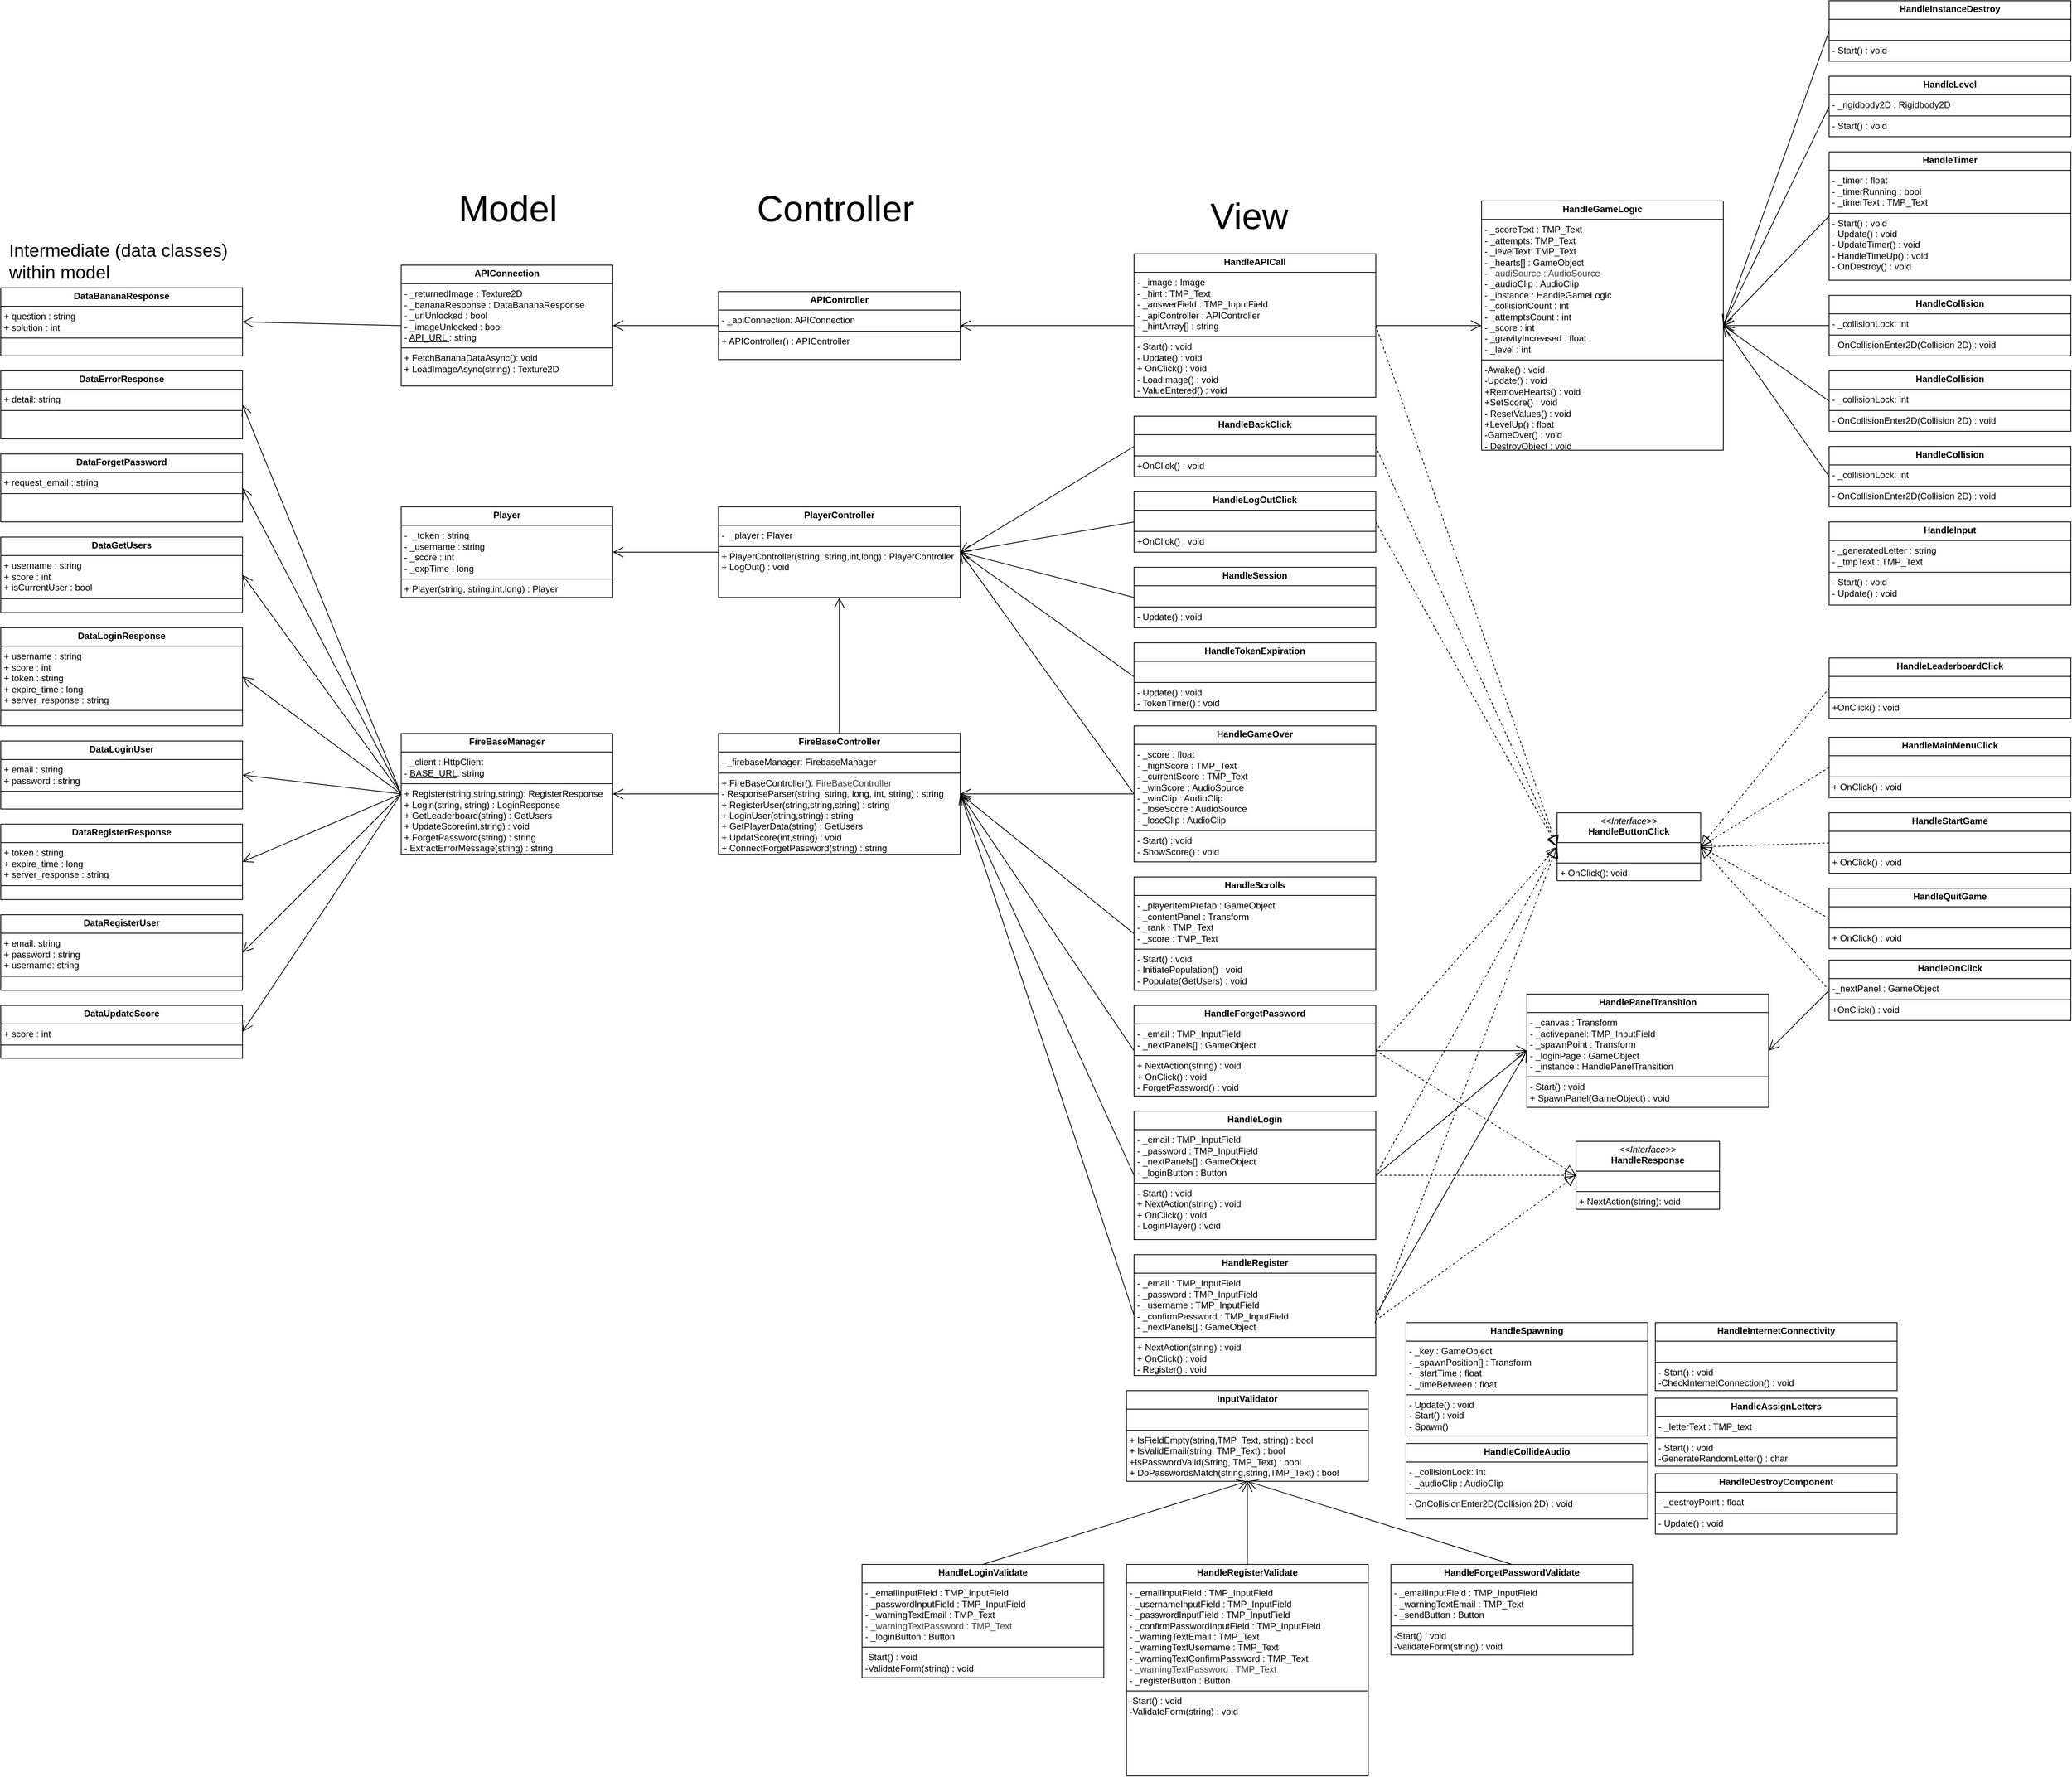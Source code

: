 <mxfile>
    <diagram id="7wWfOI0LtiimTKxbhTSa" name="Page-1">
        <mxGraphModel dx="9903" dy="6293" grid="1" gridSize="10" guides="1" tooltips="1" connect="1" arrows="1" fold="1" page="1" pageScale="1" pageWidth="850" pageHeight="1100" math="0" shadow="0">
            <root>
                <mxCell id="0"/>
                <mxCell id="1" parent="0"/>
                <mxCell id="9" value="&lt;p style=&quot;margin:0px;margin-top:4px;text-align:center;&quot;&gt;&lt;i&gt;&amp;lt;&amp;lt;Interface&amp;gt;&amp;gt;&lt;/i&gt;&lt;br&gt;&lt;b&gt;HandleButtonClick&lt;/b&gt;&lt;/p&gt;&lt;hr size=&quot;1&quot; style=&quot;border-style:solid;&quot;&gt;&lt;p style=&quot;margin:0px;margin-left:4px;&quot;&gt;&lt;br&gt;&lt;/p&gt;&lt;hr size=&quot;1&quot; style=&quot;border-style:solid;&quot;&gt;&lt;p style=&quot;margin:0px;margin-left:4px;&quot;&gt;+ OnClick(): void&lt;br&gt;&lt;/p&gt;" style="verticalAlign=top;align=left;overflow=fill;html=1;whiteSpace=wrap;" parent="1" vertex="1">
                    <mxGeometry x="2000" y="885" width="190" height="90" as="geometry"/>
                </mxCell>
                <mxCell id="11" value="&lt;p style=&quot;margin:0px;margin-top:4px;text-align:center;&quot;&gt;&lt;b&gt;APIConnection&lt;/b&gt;&lt;/p&gt;&lt;hr size=&quot;1&quot; style=&quot;border-style:solid;&quot;&gt;&lt;p style=&quot;margin:0px;margin-left:4px;&quot;&gt;- _returnedImage : Texture2D&lt;/p&gt;&lt;p style=&quot;margin:0px;margin-left:4px;&quot;&gt;- _bananaResponse : DataBananaResponse&lt;/p&gt;&lt;p style=&quot;margin:0px;margin-left:4px;&quot;&gt;- _urlUnlocked : bool&lt;/p&gt;&lt;p style=&quot;margin:0px;margin-left:4px;&quot;&gt;- _imageUnlocked : bool&lt;/p&gt;&lt;p style=&quot;margin:0px;margin-left:4px;&quot;&gt;- &lt;u&gt;API_URL &lt;/u&gt;: string&lt;/p&gt;&lt;hr size=&quot;1&quot; style=&quot;border-style:solid;&quot;&gt;&lt;p style=&quot;margin:0px;margin-left:4px;&quot;&gt;+ FetchBananaDataAsync(): void&lt;/p&gt;&lt;p style=&quot;margin:0px;margin-left:4px;&quot;&gt;+ LoadImageAsync(string) : Texture2D&lt;/p&gt;" style="verticalAlign=top;align=left;overflow=fill;html=1;whiteSpace=wrap;" parent="1" vertex="1">
                    <mxGeometry x="470" y="160" width="280" height="160" as="geometry"/>
                </mxCell>
                <mxCell id="13" value="&lt;p style=&quot;margin:0px;margin-top:4px;text-align:center;&quot;&gt;&lt;b&gt;FireBaseManager&lt;/b&gt;&lt;/p&gt;&lt;hr size=&quot;1&quot; style=&quot;border-style:solid;&quot;&gt;&lt;p style=&quot;margin:0px;margin-left:4px;&quot;&gt;- _client : HttpClient&lt;/p&gt;&lt;p style=&quot;margin:0px;margin-left:4px;&quot;&gt;- &lt;u&gt;BASE_URL&lt;/u&gt;: string&lt;/p&gt;&lt;hr size=&quot;1&quot; style=&quot;border-style:solid;&quot;&gt;&lt;p style=&quot;margin:0px;margin-left:4px;&quot;&gt;+ Register(string,string,string): RegisterResponse&lt;/p&gt;&lt;p style=&quot;margin:0px;margin-left:4px;&quot;&gt;+ Login(string, string) : LoginResponse&lt;/p&gt;&lt;p style=&quot;margin:0px;margin-left:4px;&quot;&gt;+ GetLeaderboard(string) : GetUsers&lt;/p&gt;&lt;p style=&quot;margin:0px;margin-left:4px;&quot;&gt;+ UpdateScore(int,string) : void&lt;/p&gt;&lt;p style=&quot;margin:0px;margin-left:4px;&quot;&gt;+ ForgetPassword(string) : string&lt;/p&gt;&lt;p style=&quot;margin:0px;margin-left:4px;&quot;&gt;- ExtractErrorMessage(string) : string&lt;/p&gt;" style="verticalAlign=top;align=left;overflow=fill;html=1;whiteSpace=wrap;" parent="1" vertex="1">
                    <mxGeometry x="470" y="780" width="280" height="160" as="geometry"/>
                </mxCell>
                <mxCell id="14" value="&lt;p style=&quot;margin:0px;margin-top:4px;text-align:center;&quot;&gt;&lt;b&gt;Player&lt;/b&gt;&lt;/p&gt;&lt;hr size=&quot;1&quot; style=&quot;border-style:solid;&quot;&gt;&lt;p style=&quot;margin:0px;margin-left:4px;&quot;&gt;-&amp;nbsp; _token : string&lt;/p&gt;&lt;p style=&quot;margin:0px;margin-left:4px;&quot;&gt;- _username&amp;nbsp;: string&lt;/p&gt;&lt;p style=&quot;margin:0px;margin-left:4px;&quot;&gt;- _score : int&lt;/p&gt;&lt;p style=&quot;margin:0px;margin-left:4px;&quot;&gt;- _expTime : long&lt;/p&gt;&lt;hr size=&quot;1&quot; style=&quot;border-style:solid;&quot;&gt;&lt;p style=&quot;margin:0px;margin-left:4px;&quot;&gt;+ Player(string, string,int,long) : Player&lt;/p&gt;" style="verticalAlign=top;align=left;overflow=fill;html=1;whiteSpace=wrap;" parent="1" vertex="1">
                    <mxGeometry x="470" y="480" width="280" height="120" as="geometry"/>
                </mxCell>
                <mxCell id="15" value="&lt;p style=&quot;margin:0px;margin-top:4px;text-align:center;&quot;&gt;&lt;b&gt;APIController&lt;/b&gt;&lt;/p&gt;&lt;hr size=&quot;1&quot; style=&quot;border-style:solid;&quot;&gt;&lt;p style=&quot;margin:0px;margin-left:4px;&quot;&gt;- _apiConnection: APIConnection&lt;/p&gt;&lt;hr size=&quot;1&quot; style=&quot;border-style:solid;&quot;&gt;&lt;p style=&quot;margin:0px;margin-left:4px;&quot;&gt;+ APIController() : APIController&lt;/p&gt;" style="verticalAlign=top;align=left;overflow=fill;html=1;whiteSpace=wrap;" parent="1" vertex="1">
                    <mxGeometry x="890" y="195" width="320" height="90" as="geometry"/>
                </mxCell>
                <mxCell id="17" value="&lt;p style=&quot;margin:0px;margin-top:4px;text-align:center;&quot;&gt;&lt;b&gt;FireBaseController&lt;/b&gt;&lt;/p&gt;&lt;hr size=&quot;1&quot; style=&quot;border-style:solid;&quot;&gt;&lt;p style=&quot;margin:0px;margin-left:4px;&quot;&gt;- _firebaseManager: FirebaseManager&lt;/p&gt;&lt;hr size=&quot;1&quot; style=&quot;border-style:solid;&quot;&gt;&lt;p style=&quot;margin:0px;margin-left:4px;&quot;&gt;+ FireBaseController():&amp;nbsp;&lt;span style=&quot;color: rgb(63, 63, 63); background-color: transparent;&quot;&gt;FireBaseController&lt;/span&gt;&lt;/p&gt;&lt;p style=&quot;margin:0px;margin-left:4px;&quot;&gt;- ResponseParser(string, string, long, int, string) : string&lt;/p&gt;&lt;p style=&quot;margin:0px;margin-left:4px;&quot;&gt;+ RegisterUser(string,string,string) : string&lt;/p&gt;&lt;p style=&quot;margin:0px;margin-left:4px;&quot;&gt;+ LoginUser(string,string) : string&lt;/p&gt;&lt;p style=&quot;margin:0px;margin-left:4px;&quot;&gt;+ GetPlayerData(string) : GetUsers&lt;/p&gt;&lt;p style=&quot;margin:0px;margin-left:4px;&quot;&gt;+ UpdatScore(int,string) : void&lt;/p&gt;&lt;p style=&quot;margin:0px;margin-left:4px;&quot;&gt;+ ConnectForgetPassword(string) : string&lt;/p&gt;" style="verticalAlign=top;align=left;overflow=fill;html=1;whiteSpace=wrap;" parent="1" vertex="1">
                    <mxGeometry x="890" y="780" width="320" height="160" as="geometry"/>
                </mxCell>
                <mxCell id="18" value="&lt;p style=&quot;margin:0px;margin-top:4px;text-align:center;&quot;&gt;&lt;b&gt;PlayerController&lt;/b&gt;&lt;/p&gt;&lt;hr size=&quot;1&quot; style=&quot;border-style:solid;&quot;&gt;&lt;p style=&quot;margin:0px;margin-left:4px;&quot;&gt;-&amp;nbsp; _player : Player&lt;/p&gt;&lt;hr size=&quot;1&quot; style=&quot;border-style:solid;&quot;&gt;&lt;p style=&quot;margin:0px;margin-left:4px;&quot;&gt;+ PlayerController(string, string,int,long) : PlayerController&lt;/p&gt;&lt;p style=&quot;margin:0px;margin-left:4px;&quot;&gt;+ LogOut() : void&lt;/p&gt;" style="verticalAlign=top;align=left;overflow=fill;html=1;whiteSpace=wrap;" parent="1" vertex="1">
                    <mxGeometry x="890" y="480" width="320" height="120" as="geometry"/>
                </mxCell>
                <mxCell id="21" value="&lt;p style=&quot;margin:0px;margin-top:4px;text-align:center;&quot;&gt;&lt;b&gt;HandleAPICall&lt;/b&gt;&lt;/p&gt;&lt;hr size=&quot;1&quot; style=&quot;border-style:solid;&quot;&gt;&lt;p style=&quot;margin:0px;margin-left:4px;&quot;&gt;- _image : Image&lt;/p&gt;&lt;p style=&quot;margin:0px;margin-left:4px;&quot;&gt;- _hint : TMP_Text&lt;/p&gt;&lt;p style=&quot;margin:0px;margin-left:4px;&quot;&gt;- _answerField : TMP_InputField&lt;/p&gt;&lt;p style=&quot;margin:0px;margin-left:4px;&quot;&gt;- _apiController : APIController&lt;/p&gt;&lt;p style=&quot;margin:0px;margin-left:4px;&quot;&gt;- _hintArray[] : string&lt;/p&gt;&lt;hr size=&quot;1&quot; style=&quot;border-style:solid;&quot;&gt;&lt;p style=&quot;margin:0px;margin-left:4px;&quot;&gt;- Start() : void&lt;/p&gt;&lt;p style=&quot;margin:0px;margin-left:4px;&quot;&gt;- Update() : void&lt;/p&gt;&lt;p style=&quot;margin:0px;margin-left:4px;&quot;&gt;+ OnClick() : void&lt;/p&gt;&lt;p style=&quot;margin:0px;margin-left:4px;&quot;&gt;- LoadImage() : void&lt;/p&gt;&lt;p style=&quot;margin:0px;margin-left:4px;&quot;&gt;- ValueEntered() : void&lt;/p&gt;" style="verticalAlign=top;align=left;overflow=fill;html=1;whiteSpace=wrap;" parent="1" vertex="1">
                    <mxGeometry x="1440" y="145" width="320" height="190" as="geometry"/>
                </mxCell>
                <mxCell id="22" value="&lt;p style=&quot;margin:0px;margin-top:4px;text-align:center;&quot;&gt;&lt;b&gt;HandleTimer&lt;/b&gt;&lt;/p&gt;&lt;hr size=&quot;1&quot; style=&quot;border-style:solid;&quot;&gt;&lt;p style=&quot;margin:0px;margin-left:4px;&quot;&gt;- _timer : float&lt;/p&gt;&lt;p style=&quot;margin:0px;margin-left:4px;&quot;&gt;- _timerRunning : bool&lt;/p&gt;&lt;p style=&quot;margin:0px;margin-left:4px;&quot;&gt;- _timerText : TMP_Text&lt;/p&gt;&lt;hr size=&quot;1&quot; style=&quot;border-style:solid;&quot;&gt;&lt;p style=&quot;margin:0px;margin-left:4px;&quot;&gt;- Start() : void&lt;/p&gt;&lt;p style=&quot;margin:0px;margin-left:4px;&quot;&gt;- Update() : void&lt;/p&gt;&lt;p style=&quot;margin:0px;margin-left:4px;&quot;&gt;- UpdateTimer() : void&lt;/p&gt;&lt;p style=&quot;margin:0px;margin-left:4px;&quot;&gt;- HandleTimeUp() : void&lt;/p&gt;&lt;p style=&quot;margin:0px;margin-left:4px;&quot;&gt;- OnDestroy() : void&lt;/p&gt;" style="verticalAlign=top;align=left;overflow=fill;html=1;whiteSpace=wrap;" parent="1" vertex="1">
                    <mxGeometry x="2360" y="10" width="320" height="170" as="geometry"/>
                </mxCell>
                <mxCell id="25" value="&lt;p style=&quot;margin:0px;margin-top:4px;text-align:center;&quot;&gt;&lt;b&gt;HandleGameOver&lt;/b&gt;&lt;/p&gt;&lt;hr size=&quot;1&quot; style=&quot;border-style:solid;&quot;&gt;&lt;p style=&quot;margin:0px;margin-left:4px;&quot;&gt;- _score : float&lt;/p&gt;&lt;p style=&quot;margin:0px;margin-left:4px;&quot;&gt;- _highScore : TMP_Text&lt;/p&gt;&lt;p style=&quot;margin:0px;margin-left:4px;&quot;&gt;- _currentScore : TMP_Text&lt;/p&gt;&lt;p style=&quot;margin:0px;margin-left:4px;&quot;&gt;- _winScore : AudioSource&lt;/p&gt;&lt;p style=&quot;margin:0px;margin-left:4px;&quot;&gt;- _winClip : AudioClip&lt;/p&gt;&lt;p style=&quot;margin: 0px 0px 0px 4px;&quot;&gt;- _loseScore : AudioSource&lt;/p&gt;&lt;p style=&quot;margin: 0px 0px 0px 4px;&quot;&gt;- _loseClip : AudioClip&lt;/p&gt;&lt;hr size=&quot;1&quot; style=&quot;border-style:solid;&quot;&gt;&lt;p style=&quot;margin:0px;margin-left:4px;&quot;&gt;- Start() : void&lt;/p&gt;&lt;p style=&quot;margin:0px;margin-left:4px;&quot;&gt;- ShowScore() : void&lt;/p&gt;" style="verticalAlign=top;align=left;overflow=fill;html=1;whiteSpace=wrap;" parent="1" vertex="1">
                    <mxGeometry x="1440" y="770" width="320" height="180" as="geometry"/>
                </mxCell>
                <mxCell id="26" value="&lt;p style=&quot;margin:0px;margin-top:4px;text-align:center;&quot;&gt;&lt;b&gt;HandleBackClick&lt;/b&gt;&lt;/p&gt;&lt;hr size=&quot;1&quot; style=&quot;border-style:solid;&quot;&gt;&lt;p style=&quot;margin:0px;margin-left:4px;&quot;&gt;&lt;br&gt;&lt;/p&gt;&lt;hr size=&quot;1&quot; style=&quot;border-style:solid;&quot;&gt;&lt;p style=&quot;margin:0px;margin-left:4px;&quot;&gt;+OnClick() : void&lt;/p&gt;" style="verticalAlign=top;align=left;overflow=fill;html=1;whiteSpace=wrap;" parent="1" vertex="1">
                    <mxGeometry x="1440" y="360" width="320" height="80" as="geometry"/>
                </mxCell>
                <mxCell id="28" value="&lt;p style=&quot;margin:0px;margin-top:4px;text-align:center;&quot;&gt;&lt;b&gt;HandleScrolls&lt;/b&gt;&lt;/p&gt;&lt;hr size=&quot;1&quot; style=&quot;border-style:solid;&quot;&gt;&lt;p style=&quot;margin:0px;margin-left:4px;&quot;&gt;- _playerItemPrefab : GameObject&lt;/p&gt;&lt;p style=&quot;margin:0px;margin-left:4px;&quot;&gt;- _contentPanel : Transform&lt;/p&gt;&lt;p style=&quot;margin:0px;margin-left:4px;&quot;&gt;- _rank : TMP_Text&lt;/p&gt;&lt;p style=&quot;margin:0px;margin-left:4px;&quot;&gt;- _score : TMP_Text&lt;/p&gt;&lt;hr size=&quot;1&quot; style=&quot;border-style:solid;&quot;&gt;&lt;p style=&quot;margin:0px;margin-left:4px;&quot;&gt;- Start() : void&lt;/p&gt;&lt;p style=&quot;margin:0px;margin-left:4px;&quot;&gt;- InitiatePopulation() : void&lt;/p&gt;&lt;p style=&quot;margin:0px;margin-left:4px;&quot;&gt;- Populate(GetUsers) : void&lt;/p&gt;" style="verticalAlign=top;align=left;overflow=fill;html=1;whiteSpace=wrap;" parent="1" vertex="1">
                    <mxGeometry x="1440" y="970" width="320" height="150" as="geometry"/>
                </mxCell>
                <mxCell id="31" value="&lt;p style=&quot;margin:0px;margin-top:4px;text-align:center;&quot;&gt;&lt;b&gt;HandleForgetPassword&lt;/b&gt;&lt;/p&gt;&lt;hr size=&quot;1&quot; style=&quot;border-style:solid;&quot;&gt;&lt;p style=&quot;margin:0px;margin-left:4px;&quot;&gt;- _email : TMP_InputField&lt;/p&gt;&lt;p style=&quot;margin:0px;margin-left:4px;&quot;&gt;- _nextPanels[] : GameObject&lt;/p&gt;&lt;hr size=&quot;1&quot; style=&quot;border-style:solid;&quot;&gt;&lt;p style=&quot;margin:0px;margin-left:4px;&quot;&gt;+ NextAction(string) : void&lt;/p&gt;&lt;p style=&quot;margin:0px;margin-left:4px;&quot;&gt;+ OnClick() : void&lt;/p&gt;&lt;p style=&quot;margin:0px;margin-left:4px;&quot;&gt;- ForgetPassword() : void&lt;/p&gt;" style="verticalAlign=top;align=left;overflow=fill;html=1;whiteSpace=wrap;" parent="1" vertex="1">
                    <mxGeometry x="1440" y="1140" width="320" height="120" as="geometry"/>
                </mxCell>
                <mxCell id="32" value="&lt;p style=&quot;margin:0px;margin-top:4px;text-align:center;&quot;&gt;&lt;b&gt;HandleForgetPasswordValidate&lt;/b&gt;&lt;/p&gt;&lt;hr size=&quot;1&quot; style=&quot;border-style:solid;&quot;&gt;&lt;p style=&quot;margin:0px;margin-left:4px;&quot;&gt;- _emailInputField : TMP_InputField&lt;/p&gt;&lt;p style=&quot;margin:0px;margin-left:4px;&quot;&gt;- _warningTextEmail : TMP_Text&lt;/p&gt;&lt;p style=&quot;margin:0px;margin-left:4px;&quot;&gt;- _sendButton : Button&lt;/p&gt;&lt;hr size=&quot;1&quot; style=&quot;border-style:solid;&quot;&gt;&lt;p style=&quot;margin:0px;margin-left:4px;&quot;&gt;-Start() : void&lt;/p&gt;&lt;p style=&quot;margin:0px;margin-left:4px;&quot;&gt;-ValidateForm(string) : void&lt;/p&gt;" style="verticalAlign=top;align=left;overflow=fill;html=1;whiteSpace=wrap;" parent="1" vertex="1">
                    <mxGeometry x="1780" y="1880" width="320" height="120" as="geometry"/>
                </mxCell>
                <mxCell id="33" value="&lt;p style=&quot;margin:0px;margin-top:4px;text-align:center;&quot;&gt;&lt;b&gt;HandleLogin&lt;/b&gt;&lt;/p&gt;&lt;hr size=&quot;1&quot; style=&quot;border-style:solid;&quot;&gt;&lt;p style=&quot;margin:0px;margin-left:4px;&quot;&gt;- _email : TMP_InputField&lt;/p&gt;&lt;p style=&quot;margin:0px;margin-left:4px;&quot;&gt;- _password : TMP_InputField&lt;/p&gt;&lt;p style=&quot;margin:0px;margin-left:4px;&quot;&gt;- _nextPanels[] : GameObject&lt;/p&gt;&lt;p style=&quot;margin:0px;margin-left:4px;&quot;&gt;- _loginButton : Button&lt;/p&gt;&lt;hr size=&quot;1&quot; style=&quot;border-style:solid;&quot;&gt;&lt;p style=&quot;margin:0px;margin-left:4px;&quot;&gt;- Start() : void&lt;/p&gt;&lt;p style=&quot;margin:0px;margin-left:4px;&quot;&gt;+ NextAction(string) : void&lt;/p&gt;&lt;p style=&quot;margin:0px;margin-left:4px;&quot;&gt;+ OnClick() : void&lt;/p&gt;&lt;p style=&quot;margin:0px;margin-left:4px;&quot;&gt;- LoginPlayer() : void&lt;/p&gt;" style="verticalAlign=top;align=left;overflow=fill;html=1;whiteSpace=wrap;" parent="1" vertex="1">
                    <mxGeometry x="1440" y="1280" width="320" height="170" as="geometry"/>
                </mxCell>
                <mxCell id="35" value="&lt;p style=&quot;margin:0px;margin-top:4px;text-align:center;&quot;&gt;&lt;b&gt;HandleLoginValidate&lt;/b&gt;&lt;/p&gt;&lt;hr size=&quot;1&quot; style=&quot;border-style:solid;&quot;&gt;&lt;p style=&quot;margin:0px;margin-left:4px;&quot;&gt;- _emailInputField : TMP_InputField&lt;/p&gt;&lt;p style=&quot;margin:0px;margin-left:4px;&quot;&gt;- _passwordInputField : TMP_InputField&lt;/p&gt;&lt;p style=&quot;margin:0px;margin-left:4px;&quot;&gt;- _warningTextEmail : TMP_Text&lt;/p&gt;&lt;p style=&quot;margin:0px;margin-left:4px;&quot;&gt;&lt;span style=&quot;color: rgb(63, 63, 63);&quot;&gt;- _warningTextPassword : TMP_Text&lt;/span&gt;&lt;/p&gt;&lt;p style=&quot;margin:0px;margin-left:4px;&quot;&gt;- _loginButton : Button&lt;/p&gt;&lt;hr size=&quot;1&quot; style=&quot;border-style:solid;&quot;&gt;&lt;p style=&quot;margin:0px;margin-left:4px;&quot;&gt;-Start() : void&lt;/p&gt;&lt;p style=&quot;margin:0px;margin-left:4px;&quot;&gt;-ValidateForm(string) : void&lt;/p&gt;" style="verticalAlign=top;align=left;overflow=fill;html=1;whiteSpace=wrap;" parent="1" vertex="1">
                    <mxGeometry x="1080" y="1880" width="320" height="150" as="geometry"/>
                </mxCell>
                <mxCell id="37" value="&lt;p style=&quot;margin:0px;margin-top:4px;text-align:center;&quot;&gt;&lt;b&gt;HandleOnClick&lt;/b&gt;&lt;/p&gt;&lt;hr size=&quot;1&quot; style=&quot;border-style:solid;&quot;&gt;&lt;p style=&quot;margin:0px;margin-left:4px;&quot;&gt;-_nextPanel : GameObject&lt;/p&gt;&lt;hr size=&quot;1&quot; style=&quot;border-style:solid;&quot;&gt;&lt;p style=&quot;margin:0px;margin-left:4px;&quot;&gt;+OnClick() : void&lt;/p&gt;" style="verticalAlign=top;align=left;overflow=fill;html=1;whiteSpace=wrap;" parent="1" vertex="1">
                    <mxGeometry x="2360" y="1080" width="320" height="80" as="geometry"/>
                </mxCell>
                <mxCell id="39" value="&lt;p style=&quot;margin:0px;margin-top:4px;text-align:center;&quot;&gt;&lt;b&gt;HandleRegister&lt;/b&gt;&lt;/p&gt;&lt;hr size=&quot;1&quot; style=&quot;border-style:solid;&quot;&gt;&lt;p style=&quot;margin:0px;margin-left:4px;&quot;&gt;- _email : TMP_InputField&lt;/p&gt;&lt;p style=&quot;margin:0px;margin-left:4px;&quot;&gt;- _password : TMP_InputField&lt;/p&gt;&lt;p style=&quot;margin:0px;margin-left:4px;&quot;&gt;- _username : TMP_InputField&lt;/p&gt;&lt;p style=&quot;margin:0px;margin-left:4px;&quot;&gt;- _confirmPassword : TMP_InputField&lt;/p&gt;&lt;p style=&quot;margin:0px;margin-left:4px;&quot;&gt;- _nextPanels[] : GameObject&lt;/p&gt;&lt;hr size=&quot;1&quot; style=&quot;border-style:solid;&quot;&gt;&lt;p style=&quot;margin:0px;margin-left:4px;&quot;&gt;&lt;span style=&quot;background-color: transparent;&quot;&gt;+ NextAction(string) : void&lt;/span&gt;&lt;/p&gt;&lt;p style=&quot;margin:0px;margin-left:4px;&quot;&gt;+ OnClick() : void&lt;/p&gt;&lt;p style=&quot;margin:0px;margin-left:4px;&quot;&gt;- Register() : void&lt;/p&gt;" style="verticalAlign=top;align=left;overflow=fill;html=1;whiteSpace=wrap;" parent="1" vertex="1">
                    <mxGeometry x="1440" y="1470" width="320" height="160" as="geometry"/>
                </mxCell>
                <mxCell id="40" value="&lt;p style=&quot;margin:0px;margin-top:4px;text-align:center;&quot;&gt;&lt;b&gt;HandleRegisterValidate&lt;/b&gt;&lt;/p&gt;&lt;hr size=&quot;1&quot; style=&quot;border-style:solid;&quot;&gt;&lt;p style=&quot;margin:0px;margin-left:4px;&quot;&gt;- _emailInputField : TMP_InputField&lt;/p&gt;&lt;p style=&quot;margin:0px;margin-left:4px;&quot;&gt;- _usernameInputField : TMP_InputField&lt;/p&gt;&lt;p style=&quot;margin:0px;margin-left:4px;&quot;&gt;- _passwordInputField : TMP_InputField&lt;/p&gt;&lt;p style=&quot;margin:0px;margin-left:4px;&quot;&gt;- _confirmPasswordInputField : TMP_InputField&lt;/p&gt;&lt;p style=&quot;margin:0px;margin-left:4px;&quot;&gt;- _warningTextEmail : TMP_Text&lt;/p&gt;&lt;p style=&quot;margin:0px;margin-left:4px;&quot;&gt;- _warningTextUsername : TMP_Text&lt;/p&gt;&lt;p style=&quot;margin:0px;margin-left:4px;&quot;&gt;- _warningTextConfirmPassword : TMP_Text&lt;/p&gt;&lt;p style=&quot;margin:0px;margin-left:4px;&quot;&gt;&lt;span style=&quot;color: rgb(63, 63, 63);&quot;&gt;- _warningTextPassword : TMP_Text&lt;/span&gt;&lt;/p&gt;&lt;p style=&quot;margin:0px;margin-left:4px;&quot;&gt;- _registerButton : Button&lt;/p&gt;&lt;hr size=&quot;1&quot; style=&quot;border-style:solid;&quot;&gt;&lt;p style=&quot;margin:0px;margin-left:4px;&quot;&gt;-Start() : void&lt;/p&gt;&lt;p style=&quot;margin:0px;margin-left:4px;&quot;&gt;-ValidateForm(string) : void&lt;/p&gt;" style="verticalAlign=top;align=left;overflow=fill;html=1;whiteSpace=wrap;" parent="1" vertex="1">
                    <mxGeometry x="1430" y="1880" width="320" height="280" as="geometry"/>
                </mxCell>
                <mxCell id="41" value="&lt;p style=&quot;margin:0px;margin-top:4px;text-align:center;&quot;&gt;&lt;b&gt;InputValidator&lt;/b&gt;&lt;/p&gt;&lt;hr size=&quot;1&quot; style=&quot;border-style:solid;&quot;&gt;&lt;p style=&quot;margin:0px;margin-left:4px;&quot;&gt;&lt;br&gt;&lt;/p&gt;&lt;hr size=&quot;1&quot; style=&quot;border-style:solid;&quot;&gt;&lt;p style=&quot;margin:0px;margin-left:4px;&quot;&gt;&lt;span style=&quot;background-color: transparent;&quot;&gt;+ IsFieldEmpty(string,TMP_Text, string) : bool&lt;/span&gt;&lt;/p&gt;&lt;p style=&quot;margin:0px;margin-left:4px;&quot;&gt;+ IsValidEmail(string, TMP_Text) : bool&lt;/p&gt;&lt;p style=&quot;margin:0px;margin-left:4px;&quot;&gt;+IsPasswordValid(String, TMP_Text) : bool&lt;/p&gt;&lt;p style=&quot;margin:0px;margin-left:4px;&quot;&gt;+ DoPasswordsMatch(string,string,TMP_Text) : bool&lt;/p&gt;" style="verticalAlign=top;align=left;overflow=fill;html=1;whiteSpace=wrap;" parent="1" vertex="1">
                    <mxGeometry x="1430" y="1650" width="320" height="120" as="geometry"/>
                </mxCell>
                <mxCell id="43" value="&lt;p style=&quot;margin:0px;margin-top:4px;text-align:center;&quot;&gt;&lt;b&gt;HandleCollideAudio&lt;/b&gt;&lt;/p&gt;&lt;hr size=&quot;1&quot; style=&quot;border-style:solid;&quot;&gt;&lt;p style=&quot;margin:0px;margin-left:4px;&quot;&gt;- _collisionLock: int&lt;/p&gt;&lt;p style=&quot;margin:0px;margin-left:4px;&quot;&gt;- _audioClip : AudioClip&lt;/p&gt;&lt;hr size=&quot;1&quot; style=&quot;border-style:solid;&quot;&gt;&lt;p style=&quot;margin:0px;margin-left:4px;&quot;&gt;- OnCollisionEnter2D(Collision 2D) : void&lt;/p&gt;" style="verticalAlign=top;align=left;overflow=fill;html=1;whiteSpace=wrap;" parent="1" vertex="1">
                    <mxGeometry x="1800" y="1720" width="320" height="100" as="geometry"/>
                </mxCell>
                <mxCell id="44" value="&lt;p style=&quot;margin:0px;margin-top:4px;text-align:center;&quot;&gt;&lt;b&gt;HandleCollision&lt;/b&gt;&lt;/p&gt;&lt;hr size=&quot;1&quot; style=&quot;border-style:solid;&quot;&gt;&lt;p style=&quot;margin:0px;margin-left:4px;&quot;&gt;- _collisionLock: int&lt;/p&gt;&lt;hr size=&quot;1&quot; style=&quot;border-style:solid;&quot;&gt;&lt;p style=&quot;margin:0px;margin-left:4px;&quot;&gt;- OnCollisionEnter2D(Collision 2D) : void&lt;/p&gt;" style="verticalAlign=top;align=left;overflow=fill;html=1;whiteSpace=wrap;" parent="1" vertex="1">
                    <mxGeometry x="2360" y="400" width="320" height="80" as="geometry"/>
                </mxCell>
                <mxCell id="45" value="&lt;p style=&quot;margin:0px;margin-top:4px;text-align:center;&quot;&gt;&lt;b&gt;HandleGameLogic&lt;/b&gt;&lt;/p&gt;&lt;hr size=&quot;1&quot; style=&quot;border-style:solid;&quot;&gt;&lt;p style=&quot;margin:0px;margin-left:4px;&quot;&gt;- _scoreText : TMP_Text&lt;/p&gt;&lt;p style=&quot;margin:0px;margin-left:4px;&quot;&gt;- _attempts: TMP_Text&lt;/p&gt;&lt;p style=&quot;margin:0px;margin-left:4px;&quot;&gt;- _levelText: TMP_Text&lt;/p&gt;&lt;p style=&quot;margin:0px;margin-left:4px;&quot;&gt;- _hearts[] : GameObject&lt;/p&gt;&lt;p style=&quot;margin:0px;margin-left:4px;&quot;&gt;&lt;span style=&quot;color: rgb(63, 63, 63);&quot;&gt;- _audiSource : AudioSource&lt;/span&gt;&lt;/p&gt;&lt;p style=&quot;margin:0px;margin-left:4px;&quot;&gt;- _audioClip : AudioClip&lt;/p&gt;&lt;p style=&quot;margin:0px;margin-left:4px;&quot;&gt;- _instance : HandleGameLogic&lt;/p&gt;&lt;p style=&quot;margin:0px;margin-left:4px;&quot;&gt;- _collisionCount : int&lt;/p&gt;&lt;p style=&quot;margin:0px;margin-left:4px;&quot;&gt;- _attemptsCount : int&lt;/p&gt;&lt;p style=&quot;margin:0px;margin-left:4px;&quot;&gt;- _score : int&lt;/p&gt;&lt;p style=&quot;margin:0px;margin-left:4px;&quot;&gt;- _gravityIncreased : float&lt;/p&gt;&lt;p style=&quot;margin:0px;margin-left:4px;&quot;&gt;- _level : int&lt;/p&gt;&lt;hr size=&quot;1&quot; style=&quot;border-style:solid;&quot;&gt;&lt;p style=&quot;margin:0px;margin-left:4px;&quot;&gt;-Awake() : void&lt;/p&gt;&lt;p style=&quot;margin:0px;margin-left:4px;&quot;&gt;-Update() : void&lt;/p&gt;&lt;p style=&quot;margin:0px;margin-left:4px;&quot;&gt;+RemoveHearts() : void&lt;/p&gt;&lt;p style=&quot;margin:0px;margin-left:4px;&quot;&gt;+SetScore() : void&lt;/p&gt;&lt;p style=&quot;margin:0px;margin-left:4px;&quot;&gt;- ResetValues() : void&lt;/p&gt;&lt;p style=&quot;margin:0px;margin-left:4px;&quot;&gt;+LevelUp() : float&lt;/p&gt;&lt;p style=&quot;margin:0px;margin-left:4px;&quot;&gt;-GameOver() : void&lt;/p&gt;&lt;p style=&quot;margin:0px;margin-left:4px;&quot;&gt;- DestroyObject : void&lt;/p&gt;" style="verticalAlign=top;align=left;overflow=fill;html=1;whiteSpace=wrap;" parent="1" vertex="1">
                    <mxGeometry x="1900" y="75" width="320" height="330" as="geometry"/>
                </mxCell>
                <mxCell id="46" value="&lt;p style=&quot;margin:0px;margin-top:4px;text-align:center;&quot;&gt;&lt;b&gt;HandleInput&lt;/b&gt;&lt;/p&gt;&lt;hr size=&quot;1&quot; style=&quot;border-style:solid;&quot;&gt;&lt;p style=&quot;margin:0px;margin-left:4px;&quot;&gt;- _generatedLetter : string&lt;/p&gt;&lt;p style=&quot;margin:0px;margin-left:4px;&quot;&gt;- _tmpText : TMP_Text&lt;/p&gt;&lt;hr size=&quot;1&quot; style=&quot;border-style:solid;&quot;&gt;&lt;p style=&quot;margin:0px;margin-left:4px;&quot;&gt;- Start() : void&lt;/p&gt;&lt;p style=&quot;margin:0px;margin-left:4px;&quot;&gt;- Update() : void&lt;/p&gt;" style="verticalAlign=top;align=left;overflow=fill;html=1;whiteSpace=wrap;" parent="1" vertex="1">
                    <mxGeometry x="2360" y="500" width="320" height="110" as="geometry"/>
                </mxCell>
                <mxCell id="47" value="&lt;p style=&quot;margin:0px;margin-top:4px;text-align:center;&quot;&gt;&lt;b&gt;HandleLevel&lt;/b&gt;&lt;/p&gt;&lt;hr size=&quot;1&quot; style=&quot;border-style:solid;&quot;&gt;&lt;p style=&quot;margin:0px;margin-left:4px;&quot;&gt;- _rigidbody2D : Rigidbody2D&lt;/p&gt;&lt;hr size=&quot;1&quot; style=&quot;border-style:solid;&quot;&gt;&lt;p style=&quot;margin:0px;margin-left:4px;&quot;&gt;- Start() : void&lt;/p&gt;" style="verticalAlign=top;align=left;overflow=fill;html=1;whiteSpace=wrap;" parent="1" vertex="1">
                    <mxGeometry x="2360" y="-90" width="320" height="80" as="geometry"/>
                </mxCell>
                <mxCell id="49" value="&lt;p style=&quot;margin:0px;margin-top:4px;text-align:center;&quot;&gt;&lt;b&gt;HandleDestroyComponent&lt;/b&gt;&lt;/p&gt;&lt;hr size=&quot;1&quot; style=&quot;border-style:solid;&quot;&gt;&lt;p style=&quot;margin:0px;margin-left:4px;&quot;&gt;- _destroyPoint : float&lt;/p&gt;&lt;hr size=&quot;1&quot; style=&quot;border-style:solid;&quot;&gt;&lt;p style=&quot;margin:0px;margin-left:4px;&quot;&gt;- Update() : void&lt;/p&gt;" style="verticalAlign=top;align=left;overflow=fill;html=1;whiteSpace=wrap;" parent="1" vertex="1">
                    <mxGeometry x="2130" y="1760" width="320" height="80" as="geometry"/>
                </mxCell>
                <mxCell id="51" value="&lt;p style=&quot;margin:0px;margin-top:4px;text-align:center;&quot;&gt;&lt;b&gt;HandleLeaderboardClick&lt;/b&gt;&lt;/p&gt;&lt;hr size=&quot;1&quot; style=&quot;border-style:solid;&quot;&gt;&lt;p style=&quot;margin:0px;margin-left:4px;&quot;&gt;&lt;br&gt;&lt;/p&gt;&lt;hr size=&quot;1&quot; style=&quot;border-style:solid;&quot;&gt;&lt;p style=&quot;margin:0px;margin-left:4px;&quot;&gt;+OnClick() : void&lt;/p&gt;" style="verticalAlign=top;align=left;overflow=fill;html=1;whiteSpace=wrap;" parent="1" vertex="1">
                    <mxGeometry x="2360" y="680" width="320" height="80" as="geometry"/>
                </mxCell>
                <mxCell id="52" value="&lt;p style=&quot;margin:0px;margin-top:4px;text-align:center;&quot;&gt;&lt;b&gt;HandleLogOutClick&lt;/b&gt;&lt;/p&gt;&lt;hr size=&quot;1&quot; style=&quot;border-style:solid;&quot;&gt;&lt;p style=&quot;margin:0px;margin-left:4px;&quot;&gt;&lt;br&gt;&lt;/p&gt;&lt;hr size=&quot;1&quot; style=&quot;border-style:solid;&quot;&gt;&lt;p style=&quot;margin:0px;margin-left:4px;&quot;&gt;+OnClick() : void&lt;/p&gt;" style="verticalAlign=top;align=left;overflow=fill;html=1;whiteSpace=wrap;" parent="1" vertex="1">
                    <mxGeometry x="1440" y="460" width="320" height="80" as="geometry"/>
                </mxCell>
                <mxCell id="53" value="&lt;p style=&quot;margin:0px;margin-top:4px;text-align:center;&quot;&gt;&lt;b&gt;HandleAssignLetters&lt;/b&gt;&lt;/p&gt;&lt;hr size=&quot;1&quot; style=&quot;border-style:solid;&quot;&gt;&lt;p style=&quot;margin:0px;margin-left:4px;&quot;&gt;- _letterText : TMP_text&lt;/p&gt;&lt;hr size=&quot;1&quot; style=&quot;border-style:solid;&quot;&gt;&lt;p style=&quot;margin:0px;margin-left:4px;&quot;&gt;- Start() : void&lt;/p&gt;&lt;p style=&quot;margin:0px;margin-left:4px;&quot;&gt;-GenerateRandomLetter() : char&lt;/p&gt;" style="verticalAlign=top;align=left;overflow=fill;html=1;whiteSpace=wrap;" parent="1" vertex="1">
                    <mxGeometry x="2130" y="1660" width="320" height="90" as="geometry"/>
                </mxCell>
                <mxCell id="54" value="&lt;p style=&quot;margin:0px;margin-top:4px;text-align:center;&quot;&gt;&lt;b&gt;HandleInstanceDestroy&lt;/b&gt;&lt;/p&gt;&lt;hr size=&quot;1&quot; style=&quot;border-style:solid;&quot;&gt;&lt;p style=&quot;margin:0px;margin-left:4px;&quot;&gt;&lt;br&gt;&lt;/p&gt;&lt;hr size=&quot;1&quot; style=&quot;border-style:solid;&quot;&gt;&lt;p style=&quot;margin:0px;margin-left:4px;&quot;&gt;- Start() : void&lt;/p&gt;" style="verticalAlign=top;align=left;overflow=fill;html=1;whiteSpace=wrap;" parent="1" vertex="1">
                    <mxGeometry x="2360" y="-190" width="320" height="80" as="geometry"/>
                </mxCell>
                <mxCell id="55" value="&lt;p style=&quot;margin:0px;margin-top:4px;text-align:center;&quot;&gt;&lt;b&gt;HandleInternetConnectivity&lt;/b&gt;&lt;/p&gt;&lt;hr size=&quot;1&quot; style=&quot;border-style:solid;&quot;&gt;&lt;p style=&quot;margin:0px;margin-left:4px;&quot;&gt;&lt;br&gt;&lt;/p&gt;&lt;hr size=&quot;1&quot; style=&quot;border-style:solid;&quot;&gt;&lt;p style=&quot;margin:0px;margin-left:4px;&quot;&gt;- Start() : void&lt;/p&gt;&lt;p style=&quot;margin:0px;margin-left:4px;&quot;&gt;-CheckInternetConnection() : void&lt;/p&gt;" style="verticalAlign=top;align=left;overflow=fill;html=1;whiteSpace=wrap;" parent="1" vertex="1">
                    <mxGeometry x="2130" y="1560" width="320" height="90" as="geometry"/>
                </mxCell>
                <mxCell id="56" value="&lt;p style=&quot;margin:0px;margin-top:4px;text-align:center;&quot;&gt;&lt;b&gt;HandleMainMenuClick&lt;/b&gt;&lt;/p&gt;&lt;hr size=&quot;1&quot; style=&quot;border-style:solid;&quot;&gt;&lt;p style=&quot;margin:0px;margin-left:4px;&quot;&gt;&lt;br&gt;&lt;/p&gt;&lt;hr size=&quot;1&quot; style=&quot;border-style:solid;&quot;&gt;&lt;p style=&quot;margin:0px;margin-left:4px;&quot;&gt;+ OnClick() : void&lt;/p&gt;" style="verticalAlign=top;align=left;overflow=fill;html=1;whiteSpace=wrap;" parent="1" vertex="1">
                    <mxGeometry x="2360" y="785" width="320" height="80" as="geometry"/>
                </mxCell>
                <mxCell id="57" value="&lt;p style=&quot;margin:0px;margin-top:4px;text-align:center;&quot;&gt;&lt;b&gt;HandleQuitGame&lt;/b&gt;&lt;/p&gt;&lt;hr size=&quot;1&quot; style=&quot;border-style:solid;&quot;&gt;&lt;p style=&quot;margin:0px;margin-left:4px;&quot;&gt;&lt;br&gt;&lt;/p&gt;&lt;hr size=&quot;1&quot; style=&quot;border-style:solid;&quot;&gt;&lt;p style=&quot;margin:0px;margin-left:4px;&quot;&gt;+ OnClick() : void&lt;/p&gt;" style="verticalAlign=top;align=left;overflow=fill;html=1;whiteSpace=wrap;" parent="1" vertex="1">
                    <mxGeometry x="2360" y="985" width="320" height="80" as="geometry"/>
                </mxCell>
                <mxCell id="58" value="&lt;p style=&quot;margin:0px;margin-top:4px;text-align:center;&quot;&gt;&lt;b&gt;HandleSession&lt;/b&gt;&lt;/p&gt;&lt;hr size=&quot;1&quot; style=&quot;border-style:solid;&quot;&gt;&lt;p style=&quot;margin:0px;margin-left:4px;&quot;&gt;&lt;br&gt;&lt;/p&gt;&lt;hr size=&quot;1&quot; style=&quot;border-style:solid;&quot;&gt;&lt;p style=&quot;margin:0px;margin-left:4px;&quot;&gt;- Update() : void&lt;/p&gt;" style="verticalAlign=top;align=left;overflow=fill;html=1;whiteSpace=wrap;" parent="1" vertex="1">
                    <mxGeometry x="1440" y="560" width="320" height="80" as="geometry"/>
                </mxCell>
                <mxCell id="59" value="&lt;p style=&quot;margin:0px;margin-top:4px;text-align:center;&quot;&gt;&lt;b&gt;HandleSpawning&lt;/b&gt;&lt;/p&gt;&lt;hr size=&quot;1&quot; style=&quot;border-style:solid;&quot;&gt;&lt;p style=&quot;margin:0px;margin-left:4px;&quot;&gt;- _key : GameObject&lt;/p&gt;&lt;p style=&quot;margin:0px;margin-left:4px;&quot;&gt;- _spawnPosition[] : Transform&lt;/p&gt;&lt;p style=&quot;margin:0px;margin-left:4px;&quot;&gt;- _startTime : float&lt;/p&gt;&lt;p style=&quot;margin:0px;margin-left:4px;&quot;&gt;- _timeBetween : float&lt;/p&gt;&lt;hr size=&quot;1&quot; style=&quot;border-style:solid;&quot;&gt;&lt;p style=&quot;margin:0px;margin-left:4px;&quot;&gt;- Update() : void&lt;/p&gt;&lt;p style=&quot;margin:0px;margin-left:4px;&quot;&gt;- Start() : void&lt;/p&gt;&lt;p style=&quot;margin:0px;margin-left:4px;&quot;&gt;- Spawn()&lt;/p&gt;" style="verticalAlign=top;align=left;overflow=fill;html=1;whiteSpace=wrap;" parent="1" vertex="1">
                    <mxGeometry x="1800" y="1560" width="320" height="150" as="geometry"/>
                </mxCell>
                <mxCell id="60" value="&lt;p style=&quot;margin:0px;margin-top:4px;text-align:center;&quot;&gt;&lt;b&gt;HandleStartGame&lt;/b&gt;&lt;/p&gt;&lt;hr size=&quot;1&quot; style=&quot;border-style:solid;&quot;&gt;&lt;p style=&quot;margin:0px;margin-left:4px;&quot;&gt;&lt;br&gt;&lt;/p&gt;&lt;hr size=&quot;1&quot; style=&quot;border-style:solid;&quot;&gt;&lt;p style=&quot;margin:0px;margin-left:4px;&quot;&gt;+ OnClick() : void&lt;/p&gt;" style="verticalAlign=top;align=left;overflow=fill;html=1;whiteSpace=wrap;" parent="1" vertex="1">
                    <mxGeometry x="2360" y="885" width="320" height="80" as="geometry"/>
                </mxCell>
                <mxCell id="61" value="&lt;p style=&quot;margin:0px;margin-top:4px;text-align:center;&quot;&gt;&lt;b&gt;HandleTokenExpiration&lt;/b&gt;&lt;/p&gt;&lt;hr size=&quot;1&quot; style=&quot;border-style:solid;&quot;&gt;&lt;p style=&quot;margin:0px;margin-left:4px;&quot;&gt;&lt;br&gt;&lt;/p&gt;&lt;hr size=&quot;1&quot; style=&quot;border-style:solid;&quot;&gt;&lt;p style=&quot;margin:0px;margin-left:4px;&quot;&gt;- Update() : void&lt;/p&gt;&lt;p style=&quot;margin:0px;margin-left:4px;&quot;&gt;- TokenTimer() : void&lt;/p&gt;" style="verticalAlign=top;align=left;overflow=fill;html=1;whiteSpace=wrap;" parent="1" vertex="1">
                    <mxGeometry x="1440" y="660" width="320" height="90" as="geometry"/>
                </mxCell>
                <mxCell id="62" value="&lt;p style=&quot;margin:0px;margin-top:4px;text-align:center;&quot;&gt;&lt;i&gt;&amp;lt;&amp;lt;Interface&amp;gt;&amp;gt;&lt;/i&gt;&lt;br&gt;&lt;b&gt;HandleResponse&lt;/b&gt;&lt;/p&gt;&lt;hr size=&quot;1&quot; style=&quot;border-style:solid;&quot;&gt;&lt;p style=&quot;margin:0px;margin-left:4px;&quot;&gt;&lt;br&gt;&lt;/p&gt;&lt;hr size=&quot;1&quot; style=&quot;border-style:solid;&quot;&gt;&lt;p style=&quot;margin:0px;margin-left:4px;&quot;&gt;+ NextAction(string): void&lt;br&gt;&lt;/p&gt;" style="verticalAlign=top;align=left;overflow=fill;html=1;whiteSpace=wrap;" parent="1" vertex="1">
                    <mxGeometry x="2025" y="1320" width="190" height="90" as="geometry"/>
                </mxCell>
                <mxCell id="63" value="&lt;p style=&quot;margin:0px;margin-top:4px;text-align:center;&quot;&gt;&lt;b&gt;DataBananaResponse&lt;/b&gt;&lt;/p&gt;&lt;hr size=&quot;1&quot; style=&quot;border-style:solid;&quot;&gt;&lt;p style=&quot;margin:0px;margin-left:4px;&quot;&gt;+ question : string&lt;/p&gt;&lt;p style=&quot;margin:0px;margin-left:4px;&quot;&gt;+ solution : int&lt;/p&gt;&lt;hr size=&quot;1&quot; style=&quot;border-style:solid;&quot;&gt;&lt;p style=&quot;margin:0px;margin-left:4px;&quot;&gt;&lt;br&gt;&lt;/p&gt;" style="verticalAlign=top;align=left;overflow=fill;html=1;whiteSpace=wrap;" parent="1" vertex="1">
                    <mxGeometry x="-60" y="190" width="320" height="90" as="geometry"/>
                </mxCell>
                <mxCell id="64" value="&lt;p style=&quot;margin:0px;margin-top:4px;text-align:center;&quot;&gt;&lt;b&gt;DataErrorResponse&lt;/b&gt;&lt;/p&gt;&lt;hr size=&quot;1&quot; style=&quot;border-style:solid;&quot;&gt;&lt;p style=&quot;margin:0px;margin-left:4px;&quot;&gt;+ detail: string&lt;/p&gt;&lt;hr size=&quot;1&quot; style=&quot;border-style:solid;&quot;&gt;&lt;p style=&quot;margin:0px;margin-left:4px;&quot;&gt;&lt;br&gt;&lt;/p&gt;" style="verticalAlign=top;align=left;overflow=fill;html=1;whiteSpace=wrap;" parent="1" vertex="1">
                    <mxGeometry x="-60" y="300" width="320" height="90" as="geometry"/>
                </mxCell>
                <mxCell id="66" value="&lt;p style=&quot;margin:0px;margin-top:4px;text-align:center;&quot;&gt;&lt;b&gt;DataForgetPassword&lt;/b&gt;&lt;/p&gt;&lt;hr size=&quot;1&quot; style=&quot;border-style:solid;&quot;&gt;&lt;p style=&quot;margin:0px;margin-left:4px;&quot;&gt;+ request_email : string&lt;/p&gt;&lt;hr size=&quot;1&quot; style=&quot;border-style:solid;&quot;&gt;&lt;p style=&quot;margin:0px;margin-left:4px;&quot;&gt;&lt;br&gt;&lt;/p&gt;" style="verticalAlign=top;align=left;overflow=fill;html=1;whiteSpace=wrap;" parent="1" vertex="1">
                    <mxGeometry x="-60" y="410" width="320" height="90" as="geometry"/>
                </mxCell>
                <mxCell id="67" value="&lt;p style=&quot;margin:0px;margin-top:4px;text-align:center;&quot;&gt;&lt;b&gt;DataGetUsers&lt;/b&gt;&lt;/p&gt;&lt;hr size=&quot;1&quot; style=&quot;border-style:solid;&quot;&gt;&lt;p style=&quot;margin:0px;margin-left:4px;&quot;&gt;+ username : string&lt;/p&gt;&lt;p style=&quot;margin:0px;margin-left:4px;&quot;&gt;+ score : int&lt;/p&gt;&lt;p style=&quot;margin:0px;margin-left:4px;&quot;&gt;+ isCurrentUser : bool&lt;/p&gt;&lt;hr size=&quot;1&quot; style=&quot;border-style:solid;&quot;&gt;&lt;p style=&quot;margin:0px;margin-left:4px;&quot;&gt;&lt;br&gt;&lt;/p&gt;" style="verticalAlign=top;align=left;overflow=fill;html=1;whiteSpace=wrap;" parent="1" vertex="1">
                    <mxGeometry x="-60" y="520" width="320" height="100" as="geometry"/>
                </mxCell>
                <mxCell id="68" value="&lt;p style=&quot;margin:0px;margin-top:4px;text-align:center;&quot;&gt;&lt;b&gt;DataLoginResponse&lt;/b&gt;&lt;/p&gt;&lt;hr size=&quot;1&quot; style=&quot;border-style:solid;&quot;&gt;&lt;p style=&quot;margin:0px;margin-left:4px;&quot;&gt;+ username : string&lt;/p&gt;&lt;p style=&quot;margin:0px;margin-left:4px;&quot;&gt;+ score : int&lt;/p&gt;&lt;p style=&quot;margin:0px;margin-left:4px;&quot;&gt;+ token : string&lt;/p&gt;&lt;p style=&quot;margin:0px;margin-left:4px;&quot;&gt;+ expire_time : long&lt;/p&gt;&lt;p style=&quot;margin:0px;margin-left:4px;&quot;&gt;+ server_response : string&lt;/p&gt;&lt;hr size=&quot;1&quot; style=&quot;border-style:solid;&quot;&gt;&lt;p style=&quot;margin:0px;margin-left:4px;&quot;&gt;&lt;br&gt;&lt;/p&gt;" style="verticalAlign=top;align=left;overflow=fill;html=1;whiteSpace=wrap;" parent="1" vertex="1">
                    <mxGeometry x="-60" y="640" width="320" height="130" as="geometry"/>
                </mxCell>
                <mxCell id="70" value="&lt;p style=&quot;margin:0px;margin-top:4px;text-align:center;&quot;&gt;&lt;b&gt;DataLoginUser&lt;/b&gt;&lt;/p&gt;&lt;hr size=&quot;1&quot; style=&quot;border-style:solid;&quot;&gt;&lt;p style=&quot;margin:0px;margin-left:4px;&quot;&gt;+ email : string&lt;/p&gt;&lt;p style=&quot;margin:0px;margin-left:4px;&quot;&gt;+ password : string&lt;/p&gt;&lt;hr size=&quot;1&quot; style=&quot;border-style:solid;&quot;&gt;&lt;p style=&quot;margin:0px;margin-left:4px;&quot;&gt;&lt;br&gt;&lt;/p&gt;" style="verticalAlign=top;align=left;overflow=fill;html=1;whiteSpace=wrap;" parent="1" vertex="1">
                    <mxGeometry x="-60" y="790" width="320" height="90" as="geometry"/>
                </mxCell>
                <mxCell id="71" value="&lt;p style=&quot;margin:0px;margin-top:4px;text-align:center;&quot;&gt;&lt;b&gt;DataRegisterResponse&lt;/b&gt;&lt;/p&gt;&lt;hr size=&quot;1&quot; style=&quot;border-style:solid;&quot;&gt;&lt;p style=&quot;margin:0px;margin-left:4px;&quot;&gt;+ token : string&lt;/p&gt;&lt;p style=&quot;margin:0px;margin-left:4px;&quot;&gt;+ expire_time : long&amp;nbsp;&lt;/p&gt;&lt;p style=&quot;margin:0px;margin-left:4px;&quot;&gt;+ server_response : string&lt;/p&gt;&lt;hr size=&quot;1&quot; style=&quot;border-style:solid;&quot;&gt;&lt;p style=&quot;margin:0px;margin-left:4px;&quot;&gt;&lt;br&gt;&lt;/p&gt;" style="verticalAlign=top;align=left;overflow=fill;html=1;whiteSpace=wrap;" parent="1" vertex="1">
                    <mxGeometry x="-60" y="900" width="320" height="100" as="geometry"/>
                </mxCell>
                <mxCell id="72" value="&lt;p style=&quot;margin:0px;margin-top:4px;text-align:center;&quot;&gt;&lt;b&gt;DataRegisterUser&lt;/b&gt;&lt;/p&gt;&lt;hr size=&quot;1&quot; style=&quot;border-style:solid;&quot;&gt;&lt;p style=&quot;margin:0px;margin-left:4px;&quot;&gt;+ email: string&lt;/p&gt;&lt;p style=&quot;margin:0px;margin-left:4px;&quot;&gt;+ password : string&lt;/p&gt;&lt;p style=&quot;margin:0px;margin-left:4px;&quot;&gt;+ username: string&lt;/p&gt;&lt;hr size=&quot;1&quot; style=&quot;border-style:solid;&quot;&gt;&lt;p style=&quot;margin:0px;margin-left:4px;&quot;&gt;&lt;br&gt;&lt;/p&gt;" style="verticalAlign=top;align=left;overflow=fill;html=1;whiteSpace=wrap;" parent="1" vertex="1">
                    <mxGeometry x="-60" y="1020" width="320" height="100" as="geometry"/>
                </mxCell>
                <mxCell id="73" value="&lt;p style=&quot;margin:0px;margin-top:4px;text-align:center;&quot;&gt;&lt;b&gt;DataUpdateScore&lt;/b&gt;&lt;/p&gt;&lt;hr size=&quot;1&quot; style=&quot;border-style:solid;&quot;&gt;&lt;p style=&quot;margin:0px;margin-left:4px;&quot;&gt;+ score : int&lt;/p&gt;&lt;hr size=&quot;1&quot; style=&quot;border-style:solid;&quot;&gt;&lt;p style=&quot;margin:0px;margin-left:4px;&quot;&gt;&lt;br&gt;&lt;/p&gt;" style="verticalAlign=top;align=left;overflow=fill;html=1;whiteSpace=wrap;" parent="1" vertex="1">
                    <mxGeometry x="-60" y="1140" width="320" height="70" as="geometry"/>
                </mxCell>
                <mxCell id="127" value="&lt;p style=&quot;margin:0px;margin-top:4px;text-align:center;&quot;&gt;&lt;b&gt;HandleCollision&lt;/b&gt;&lt;/p&gt;&lt;hr size=&quot;1&quot; style=&quot;border-style:solid;&quot;&gt;&lt;p style=&quot;margin:0px;margin-left:4px;&quot;&gt;- _collisionLock: int&lt;/p&gt;&lt;hr size=&quot;1&quot; style=&quot;border-style:solid;&quot;&gt;&lt;p style=&quot;margin:0px;margin-left:4px;&quot;&gt;- OnCollisionEnter2D(Collision 2D) : void&lt;/p&gt;" style="verticalAlign=top;align=left;overflow=fill;html=1;whiteSpace=wrap;" parent="1" vertex="1">
                    <mxGeometry x="2360" y="200" width="320" height="80" as="geometry"/>
                </mxCell>
                <mxCell id="128" value="&lt;p style=&quot;margin:0px;margin-top:4px;text-align:center;&quot;&gt;&lt;b&gt;HandleCollision&lt;/b&gt;&lt;/p&gt;&lt;hr size=&quot;1&quot; style=&quot;border-style:solid;&quot;&gt;&lt;p style=&quot;margin:0px;margin-left:4px;&quot;&gt;- _collisionLock: int&lt;/p&gt;&lt;hr size=&quot;1&quot; style=&quot;border-style:solid;&quot;&gt;&lt;p style=&quot;margin:0px;margin-left:4px;&quot;&gt;- OnCollisionEnter2D(Collision 2D) : void&lt;/p&gt;" style="verticalAlign=top;align=left;overflow=fill;html=1;whiteSpace=wrap;" parent="1" vertex="1">
                    <mxGeometry x="2360" y="300" width="320" height="80" as="geometry"/>
                </mxCell>
                <mxCell id="140" value="&lt;p style=&quot;margin:0px;margin-top:4px;text-align:center;&quot;&gt;&lt;b&gt;HandlePanelTransition&lt;/b&gt;&lt;/p&gt;&lt;hr size=&quot;1&quot; style=&quot;border-style:solid;&quot;&gt;&lt;p style=&quot;margin:0px;margin-left:4px;&quot;&gt;- _canvas : Transform&lt;/p&gt;&lt;p style=&quot;margin:0px;margin-left:4px;&quot;&gt;- _activepanel: TMP_InputField&lt;/p&gt;&lt;p style=&quot;margin:0px;margin-left:4px;&quot;&gt;- _spawnPoint : Transform&lt;/p&gt;&lt;p style=&quot;margin:0px;margin-left:4px;&quot;&gt;- _loginPage : GameObject&lt;/p&gt;&lt;p style=&quot;margin:0px;margin-left:4px;&quot;&gt;- _instance : HandlePanelTransition&lt;/p&gt;&lt;hr size=&quot;1&quot; style=&quot;border-style:solid;&quot;&gt;&lt;p style=&quot;margin:0px;margin-left:4px;&quot;&gt;- Start() : void&lt;/p&gt;&lt;p style=&quot;margin:0px;margin-left:4px;&quot;&gt;+ SpawnPanel(GameObject) : void&lt;/p&gt;" style="verticalAlign=top;align=left;overflow=fill;html=1;whiteSpace=wrap;" parent="1" vertex="1">
                    <mxGeometry x="1960" y="1125" width="320" height="150" as="geometry"/>
                </mxCell>
                <mxCell id="ER9CD2LJtz95JqeX7eWr-158" value="" style="endArrow=block;dashed=1;endFill=0;endSize=12;html=1;entryX=1;entryY=0.5;entryDx=0;entryDy=0;exitX=0;exitY=0.5;exitDx=0;exitDy=0;" parent="1" source="37" target="9" edge="1">
                    <mxGeometry width="160" relative="1" as="geometry">
                        <mxPoint x="2170" y="720" as="sourcePoint"/>
                        <mxPoint x="2330" y="720" as="targetPoint"/>
                    </mxGeometry>
                </mxCell>
                <mxCell id="ER9CD2LJtz95JqeX7eWr-159" value="" style="endArrow=block;dashed=1;endFill=0;endSize=12;html=1;entryX=1;entryY=0.5;entryDx=0;entryDy=0;exitX=0;exitY=0.5;exitDx=0;exitDy=0;" parent="1" source="56" target="9" edge="1">
                    <mxGeometry width="160" relative="1" as="geometry">
                        <mxPoint x="2370" y="735" as="sourcePoint"/>
                        <mxPoint x="2200" y="935" as="targetPoint"/>
                    </mxGeometry>
                </mxCell>
                <mxCell id="ER9CD2LJtz95JqeX7eWr-160" value="" style="endArrow=block;dashed=1;endFill=0;endSize=12;html=1;exitX=0;exitY=0.5;exitDx=0;exitDy=0;entryX=1;entryY=0.5;entryDx=0;entryDy=0;" parent="1" source="60" target="9" edge="1">
                    <mxGeometry width="160" relative="1" as="geometry">
                        <mxPoint x="2410" y="780" as="sourcePoint"/>
                        <mxPoint x="2220" y="965" as="targetPoint"/>
                    </mxGeometry>
                </mxCell>
                <mxCell id="ER9CD2LJtz95JqeX7eWr-161" value="" style="endArrow=block;dashed=1;endFill=0;endSize=12;html=1;entryX=1;entryY=0.5;entryDx=0;entryDy=0;exitX=0;exitY=0.5;exitDx=0;exitDy=0;" parent="1" source="57" target="9" edge="1">
                    <mxGeometry width="160" relative="1" as="geometry">
                        <mxPoint x="2390" y="755" as="sourcePoint"/>
                        <mxPoint x="2220" y="955" as="targetPoint"/>
                    </mxGeometry>
                </mxCell>
                <mxCell id="ER9CD2LJtz95JqeX7eWr-162" value="" style="endArrow=block;dashed=1;endFill=0;endSize=12;html=1;entryX=1;entryY=0.5;entryDx=0;entryDy=0;exitX=0;exitY=0.5;exitDx=0;exitDy=0;" parent="1" source="51" target="9" edge="1">
                    <mxGeometry width="160" relative="1" as="geometry">
                        <mxPoint x="2400" y="765" as="sourcePoint"/>
                        <mxPoint x="2230" y="965" as="targetPoint"/>
                    </mxGeometry>
                </mxCell>
                <mxCell id="ER9CD2LJtz95JqeX7eWr-163" value="" style="endArrow=block;dashed=1;endFill=0;endSize=12;html=1;entryX=0;entryY=0.5;entryDx=0;entryDy=0;exitX=1;exitY=0.5;exitDx=0;exitDy=0;" parent="1" source="26" target="9" edge="1">
                    <mxGeometry width="160" relative="1" as="geometry">
                        <mxPoint x="2410" y="775" as="sourcePoint"/>
                        <mxPoint x="2240" y="975" as="targetPoint"/>
                    </mxGeometry>
                </mxCell>
                <mxCell id="ER9CD2LJtz95JqeX7eWr-164" value="" style="endArrow=block;dashed=1;endFill=0;endSize=12;html=1;entryX=0;entryY=0.5;entryDx=0;entryDy=0;exitX=1;exitY=0.5;exitDx=0;exitDy=0;" parent="1" source="52" target="9" edge="1">
                    <mxGeometry width="160" relative="1" as="geometry">
                        <mxPoint x="2420" y="785" as="sourcePoint"/>
                        <mxPoint x="2250" y="985" as="targetPoint"/>
                    </mxGeometry>
                </mxCell>
                <mxCell id="ER9CD2LJtz95JqeX7eWr-165" value="" style="endArrow=block;dashed=1;endFill=0;endSize=12;html=1;entryX=0;entryY=0.5;entryDx=0;entryDy=0;exitX=1;exitY=0.5;exitDx=0;exitDy=0;" parent="1" source="21" target="9" edge="1">
                    <mxGeometry width="160" relative="1" as="geometry">
                        <mxPoint x="2430" y="795" as="sourcePoint"/>
                        <mxPoint x="2260" y="995" as="targetPoint"/>
                    </mxGeometry>
                </mxCell>
                <mxCell id="ER9CD2LJtz95JqeX7eWr-166" value="" style="endArrow=block;dashed=1;endFill=0;endSize=12;html=1;entryX=0;entryY=0.5;entryDx=0;entryDy=0;exitX=1;exitY=0.5;exitDx=0;exitDy=0;" parent="1" source="31" target="9" edge="1">
                    <mxGeometry width="160" relative="1" as="geometry">
                        <mxPoint x="2440" y="805" as="sourcePoint"/>
                        <mxPoint x="2270" y="1005" as="targetPoint"/>
                    </mxGeometry>
                </mxCell>
                <mxCell id="ER9CD2LJtz95JqeX7eWr-167" value="" style="endArrow=block;dashed=1;endFill=0;endSize=12;html=1;entryX=0;entryY=0.5;entryDx=0;entryDy=0;exitX=1;exitY=0.5;exitDx=0;exitDy=0;" parent="1" source="33" target="9" edge="1">
                    <mxGeometry width="160" relative="1" as="geometry">
                        <mxPoint x="2450" y="815" as="sourcePoint"/>
                        <mxPoint x="2280" y="1015" as="targetPoint"/>
                    </mxGeometry>
                </mxCell>
                <mxCell id="ER9CD2LJtz95JqeX7eWr-168" value="" style="endArrow=block;dashed=1;endFill=0;endSize=12;html=1;entryX=0;entryY=0.5;entryDx=0;entryDy=0;exitX=0.996;exitY=0.567;exitDx=0;exitDy=0;exitPerimeter=0;" parent="1" source="39" target="9" edge="1">
                    <mxGeometry width="160" relative="1" as="geometry">
                        <mxPoint x="2460" y="825" as="sourcePoint"/>
                        <mxPoint x="2290" y="1025" as="targetPoint"/>
                    </mxGeometry>
                </mxCell>
                <mxCell id="ER9CD2LJtz95JqeX7eWr-169" value="" style="endArrow=block;dashed=1;endFill=0;endSize=12;html=1;entryX=0;entryY=0.5;entryDx=0;entryDy=0;exitX=1;exitY=0.542;exitDx=0;exitDy=0;exitPerimeter=0;" parent="1" source="39" target="62" edge="1">
                    <mxGeometry width="160" relative="1" as="geometry">
                        <mxPoint x="1769" y="1711" as="sourcePoint"/>
                        <mxPoint x="2010" y="935" as="targetPoint"/>
                    </mxGeometry>
                </mxCell>
                <mxCell id="ER9CD2LJtz95JqeX7eWr-170" value="" style="endArrow=block;dashed=1;endFill=0;endSize=12;html=1;entryX=0;entryY=0.5;entryDx=0;entryDy=0;exitX=1;exitY=0.5;exitDx=0;exitDy=0;" parent="1" source="33" target="62" edge="1">
                    <mxGeometry width="160" relative="1" as="geometry">
                        <mxPoint x="1779" y="1721" as="sourcePoint"/>
                        <mxPoint x="2020" y="945" as="targetPoint"/>
                    </mxGeometry>
                </mxCell>
                <mxCell id="ER9CD2LJtz95JqeX7eWr-171" value="" style="endArrow=block;dashed=1;endFill=0;endSize=12;html=1;entryX=0;entryY=0.5;entryDx=0;entryDy=0;exitX=1;exitY=0.5;exitDx=0;exitDy=0;" parent="1" source="31" target="62" edge="1">
                    <mxGeometry width="160" relative="1" as="geometry">
                        <mxPoint x="1789" y="1731" as="sourcePoint"/>
                        <mxPoint x="2030" y="955" as="targetPoint"/>
                    </mxGeometry>
                </mxCell>
                <mxCell id="ER9CD2LJtz95JqeX7eWr-172" value="" style="endArrow=open;endFill=1;endSize=12;html=1;exitX=1;exitY=0.5;exitDx=0;exitDy=0;entryX=0;entryY=0.5;entryDx=0;entryDy=0;" parent="1" source="21" target="45" edge="1">
                    <mxGeometry width="160" relative="1" as="geometry">
                        <mxPoint x="1800" y="340" as="sourcePoint"/>
                        <mxPoint x="1960" y="340" as="targetPoint"/>
                    </mxGeometry>
                </mxCell>
                <mxCell id="ER9CD2LJtz95JqeX7eWr-173" value="" style="endArrow=open;endFill=1;endSize=12;html=1;exitX=0;exitY=0.5;exitDx=0;exitDy=0;entryX=1;entryY=0.5;entryDx=0;entryDy=0;" parent="1" source="54" target="45" edge="1">
                    <mxGeometry width="160" relative="1" as="geometry">
                        <mxPoint x="1770" y="250" as="sourcePoint"/>
                        <mxPoint x="1910" y="250" as="targetPoint"/>
                    </mxGeometry>
                </mxCell>
                <mxCell id="ER9CD2LJtz95JqeX7eWr-174" value="" style="endArrow=open;endFill=1;endSize=12;html=1;exitX=0;exitY=0.5;exitDx=0;exitDy=0;entryX=1;entryY=0.5;entryDx=0;entryDy=0;" parent="1" source="47" target="45" edge="1">
                    <mxGeometry width="160" relative="1" as="geometry">
                        <mxPoint x="1780" y="260" as="sourcePoint"/>
                        <mxPoint x="1920" y="260" as="targetPoint"/>
                    </mxGeometry>
                </mxCell>
                <mxCell id="ER9CD2LJtz95JqeX7eWr-175" value="" style="endArrow=open;endFill=1;endSize=12;html=1;exitX=0;exitY=0.5;exitDx=0;exitDy=0;entryX=1;entryY=0.5;entryDx=0;entryDy=0;" parent="1" source="22" target="45" edge="1">
                    <mxGeometry width="160" relative="1" as="geometry">
                        <mxPoint x="2370" y="-40" as="sourcePoint"/>
                        <mxPoint x="2230" y="250" as="targetPoint"/>
                    </mxGeometry>
                </mxCell>
                <mxCell id="ER9CD2LJtz95JqeX7eWr-176" value="" style="endArrow=open;endFill=1;endSize=12;html=1;exitX=0;exitY=0.5;exitDx=0;exitDy=0;entryX=1;entryY=0.5;entryDx=0;entryDy=0;" parent="1" source="127" target="45" edge="1">
                    <mxGeometry width="160" relative="1" as="geometry">
                        <mxPoint x="2370" y="105" as="sourcePoint"/>
                        <mxPoint x="2230" y="250" as="targetPoint"/>
                    </mxGeometry>
                </mxCell>
                <mxCell id="ER9CD2LJtz95JqeX7eWr-177" value="" style="endArrow=open;endFill=1;endSize=12;html=1;exitX=0;exitY=0.5;exitDx=0;exitDy=0;entryX=1;entryY=0.5;entryDx=0;entryDy=0;" parent="1" source="128" target="45" edge="1">
                    <mxGeometry width="160" relative="1" as="geometry">
                        <mxPoint x="2380" y="115" as="sourcePoint"/>
                        <mxPoint x="2240" y="260" as="targetPoint"/>
                    </mxGeometry>
                </mxCell>
                <mxCell id="ER9CD2LJtz95JqeX7eWr-178" value="" style="endArrow=open;endFill=1;endSize=12;html=1;exitX=0;exitY=0.5;exitDx=0;exitDy=0;entryX=1;entryY=0.5;entryDx=0;entryDy=0;" parent="1" source="44" target="45" edge="1">
                    <mxGeometry width="160" relative="1" as="geometry">
                        <mxPoint x="2390" y="125" as="sourcePoint"/>
                        <mxPoint x="2250" y="270" as="targetPoint"/>
                    </mxGeometry>
                </mxCell>
                <mxCell id="ER9CD2LJtz95JqeX7eWr-179" value="" style="endArrow=open;endFill=1;endSize=12;html=1;exitX=0;exitY=0.5;exitDx=0;exitDy=0;entryX=1;entryY=0.5;entryDx=0;entryDy=0;" parent="1" source="21" target="15" edge="1">
                    <mxGeometry width="160" relative="1" as="geometry">
                        <mxPoint x="1070" y="160" as="sourcePoint"/>
                        <mxPoint x="1210" y="160" as="targetPoint"/>
                    </mxGeometry>
                </mxCell>
                <mxCell id="ER9CD2LJtz95JqeX7eWr-181" value="" style="endArrow=open;endFill=1;endSize=12;html=1;exitX=0;exitY=0.5;exitDx=0;exitDy=0;entryX=1;entryY=0.5;entryDx=0;entryDy=0;" parent="1" source="26" target="18" edge="1">
                    <mxGeometry width="160" relative="1" as="geometry">
                        <mxPoint x="1450" y="250" as="sourcePoint"/>
                        <mxPoint x="1090" y="250" as="targetPoint"/>
                    </mxGeometry>
                </mxCell>
                <mxCell id="ER9CD2LJtz95JqeX7eWr-182" value="" style="endArrow=open;endFill=1;endSize=12;html=1;exitX=0;exitY=0.5;exitDx=0;exitDy=0;entryX=1;entryY=0.5;entryDx=0;entryDy=0;" parent="1" source="52" target="18" edge="1">
                    <mxGeometry width="160" relative="1" as="geometry">
                        <mxPoint x="1450" y="410" as="sourcePoint"/>
                        <mxPoint x="1090" y="540" as="targetPoint"/>
                    </mxGeometry>
                </mxCell>
                <mxCell id="ER9CD2LJtz95JqeX7eWr-183" value="" style="endArrow=open;endFill=1;endSize=12;html=1;exitX=0;exitY=0.5;exitDx=0;exitDy=0;entryX=1;entryY=0.5;entryDx=0;entryDy=0;" parent="1" source="58" target="18" edge="1">
                    <mxGeometry width="160" relative="1" as="geometry">
                        <mxPoint x="1460" y="420" as="sourcePoint"/>
                        <mxPoint x="1100" y="550" as="targetPoint"/>
                    </mxGeometry>
                </mxCell>
                <mxCell id="ER9CD2LJtz95JqeX7eWr-184" value="" style="endArrow=open;endFill=1;endSize=12;html=1;exitX=0;exitY=0.5;exitDx=0;exitDy=0;entryX=1;entryY=0.5;entryDx=0;entryDy=0;" parent="1" source="61" target="18" edge="1">
                    <mxGeometry width="160" relative="1" as="geometry">
                        <mxPoint x="1470" y="430" as="sourcePoint"/>
                        <mxPoint x="1110" y="560" as="targetPoint"/>
                    </mxGeometry>
                </mxCell>
                <mxCell id="ER9CD2LJtz95JqeX7eWr-185" value="" style="endArrow=open;endFill=1;endSize=12;html=1;exitX=0;exitY=0.5;exitDx=0;exitDy=0;entryX=1;entryY=0.5;entryDx=0;entryDy=0;" parent="1" source="25" target="18" edge="1">
                    <mxGeometry width="160" relative="1" as="geometry">
                        <mxPoint x="1450" y="715" as="sourcePoint"/>
                        <mxPoint x="1090" y="540" as="targetPoint"/>
                    </mxGeometry>
                </mxCell>
                <mxCell id="ER9CD2LJtz95JqeX7eWr-186" value="" style="endArrow=open;endFill=1;endSize=12;html=1;exitX=0;exitY=0.5;exitDx=0;exitDy=0;entryX=1;entryY=0.5;entryDx=0;entryDy=0;" parent="1" source="25" target="17" edge="1">
                    <mxGeometry width="160" relative="1" as="geometry">
                        <mxPoint x="1450" y="870" as="sourcePoint"/>
                        <mxPoint x="1090" y="540" as="targetPoint"/>
                    </mxGeometry>
                </mxCell>
                <mxCell id="ER9CD2LJtz95JqeX7eWr-187" value="" style="endArrow=open;endFill=1;endSize=12;html=1;exitX=0;exitY=0.5;exitDx=0;exitDy=0;entryX=1;entryY=0.5;entryDx=0;entryDy=0;" parent="1" source="28" target="17" edge="1">
                    <mxGeometry width="160" relative="1" as="geometry">
                        <mxPoint x="1460" y="880" as="sourcePoint"/>
                        <mxPoint x="1100" y="550" as="targetPoint"/>
                    </mxGeometry>
                </mxCell>
                <mxCell id="ER9CD2LJtz95JqeX7eWr-188" value="" style="endArrow=open;endFill=1;endSize=12;html=1;exitX=0;exitY=0.5;exitDx=0;exitDy=0;entryX=1;entryY=0.5;entryDx=0;entryDy=0;" parent="1" source="31" target="17" edge="1">
                    <mxGeometry width="160" relative="1" as="geometry">
                        <mxPoint x="1470" y="890" as="sourcePoint"/>
                        <mxPoint x="1110" y="560" as="targetPoint"/>
                    </mxGeometry>
                </mxCell>
                <mxCell id="ER9CD2LJtz95JqeX7eWr-190" value="" style="endArrow=open;endFill=1;endSize=12;html=1;exitX=0;exitY=0.5;exitDx=0;exitDy=0;entryX=1;entryY=0.5;entryDx=0;entryDy=0;" parent="1" source="33" target="17" edge="1">
                    <mxGeometry width="160" relative="1" as="geometry">
                        <mxPoint x="1450" y="1350" as="sourcePoint"/>
                        <mxPoint x="1090" y="870" as="targetPoint"/>
                    </mxGeometry>
                </mxCell>
                <mxCell id="ER9CD2LJtz95JqeX7eWr-191" value="" style="endArrow=open;endFill=1;endSize=12;html=1;exitX=0;exitY=0.5;exitDx=0;exitDy=0;entryX=1;entryY=0.5;entryDx=0;entryDy=0;" parent="1" source="39" target="17" edge="1">
                    <mxGeometry width="160" relative="1" as="geometry">
                        <mxPoint x="1460" y="1360" as="sourcePoint"/>
                        <mxPoint x="1100" y="880" as="targetPoint"/>
                    </mxGeometry>
                </mxCell>
                <mxCell id="ER9CD2LJtz95JqeX7eWr-192" value="" style="endArrow=open;endFill=1;endSize=12;html=1;exitX=0.5;exitY=0;exitDx=0;exitDy=0;entryX=0.5;entryY=1;entryDx=0;entryDy=0;" parent="1" source="17" target="18" edge="1">
                    <mxGeometry width="160" relative="1" as="geometry">
                        <mxPoint x="1580" y="870" as="sourcePoint"/>
                        <mxPoint x="1220" y="540" as="targetPoint"/>
                    </mxGeometry>
                </mxCell>
                <mxCell id="ER9CD2LJtz95JqeX7eWr-194" value="" style="endArrow=open;endFill=1;endSize=12;html=1;exitX=0;exitY=0.5;exitDx=0;exitDy=0;entryX=1;entryY=0.5;entryDx=0;entryDy=0;" parent="1" source="18" target="14" edge="1">
                    <mxGeometry width="160" relative="1" as="geometry">
                        <mxPoint x="1070" y="800" as="sourcePoint"/>
                        <mxPoint x="1070" y="610" as="targetPoint"/>
                    </mxGeometry>
                </mxCell>
                <mxCell id="ER9CD2LJtz95JqeX7eWr-195" value="" style="endArrow=open;endFill=1;endSize=12;html=1;exitX=0;exitY=0.5;exitDx=0;exitDy=0;entryX=1;entryY=0.5;entryDx=0;entryDy=0;" parent="1" source="17" target="13" edge="1">
                    <mxGeometry width="160" relative="1" as="geometry">
                        <mxPoint x="1080" y="810" as="sourcePoint"/>
                        <mxPoint x="1080" y="620" as="targetPoint"/>
                    </mxGeometry>
                </mxCell>
                <mxCell id="ER9CD2LJtz95JqeX7eWr-196" value="" style="endArrow=open;endFill=1;endSize=12;html=1;exitX=0;exitY=0.5;exitDx=0;exitDy=0;entryX=1;entryY=0.5;entryDx=0;entryDy=0;" parent="1" source="15" target="11" edge="1">
                    <mxGeometry width="160" relative="1" as="geometry">
                        <mxPoint x="1090" y="820" as="sourcePoint"/>
                        <mxPoint x="1090" y="630" as="targetPoint"/>
                    </mxGeometry>
                </mxCell>
                <mxCell id="ER9CD2LJtz95JqeX7eWr-197" value="" style="endArrow=open;endFill=1;endSize=12;html=1;exitX=0;exitY=0.5;exitDx=0;exitDy=0;entryX=1;entryY=0.5;entryDx=0;entryDy=0;" parent="1" source="11" target="63" edge="1">
                    <mxGeometry width="160" relative="1" as="geometry">
                        <mxPoint x="670" y="360" as="sourcePoint"/>
                        <mxPoint x="350" y="360" as="targetPoint"/>
                    </mxGeometry>
                </mxCell>
                <mxCell id="ER9CD2LJtz95JqeX7eWr-198" value="" style="endArrow=open;endFill=1;endSize=12;html=1;exitX=0;exitY=0.5;exitDx=0;exitDy=0;entryX=1;entryY=0.5;entryDx=0;entryDy=0;" parent="1" source="13" target="64" edge="1">
                    <mxGeometry width="160" relative="1" as="geometry">
                        <mxPoint x="480" y="250" as="sourcePoint"/>
                        <mxPoint x="55" y="245" as="targetPoint"/>
                    </mxGeometry>
                </mxCell>
                <mxCell id="ER9CD2LJtz95JqeX7eWr-200" value="" style="endArrow=open;endFill=1;endSize=12;html=1;exitX=0;exitY=0.5;exitDx=0;exitDy=0;entryX=1;entryY=0.5;entryDx=0;entryDy=0;" parent="1" source="13" target="66" edge="1">
                    <mxGeometry width="160" relative="1" as="geometry">
                        <mxPoint x="480" y="870" as="sourcePoint"/>
                        <mxPoint x="55" y="465" as="targetPoint"/>
                    </mxGeometry>
                </mxCell>
                <mxCell id="ER9CD2LJtz95JqeX7eWr-201" value="" style="endArrow=open;endFill=1;endSize=12;html=1;exitX=0;exitY=0.5;exitDx=0;exitDy=0;entryX=1;entryY=0.5;entryDx=0;entryDy=0;" parent="1" source="13" target="67" edge="1">
                    <mxGeometry width="160" relative="1" as="geometry">
                        <mxPoint x="490" y="880" as="sourcePoint"/>
                        <mxPoint x="65" y="475" as="targetPoint"/>
                    </mxGeometry>
                </mxCell>
                <mxCell id="ER9CD2LJtz95JqeX7eWr-202" value="" style="endArrow=open;endFill=1;endSize=12;html=1;exitX=0;exitY=0.5;exitDx=0;exitDy=0;entryX=1;entryY=0.5;entryDx=0;entryDy=0;" parent="1" source="13" target="68" edge="1">
                    <mxGeometry width="160" relative="1" as="geometry">
                        <mxPoint x="500" y="890" as="sourcePoint"/>
                        <mxPoint x="75" y="485" as="targetPoint"/>
                    </mxGeometry>
                </mxCell>
                <mxCell id="ER9CD2LJtz95JqeX7eWr-204" value="" style="endArrow=open;endFill=1;endSize=12;html=1;exitX=0;exitY=0.5;exitDx=0;exitDy=0;entryX=1;entryY=0.5;entryDx=0;entryDy=0;" parent="1" source="13" target="70" edge="1">
                    <mxGeometry width="160" relative="1" as="geometry">
                        <mxPoint x="490" y="880" as="sourcePoint"/>
                        <mxPoint x="65" y="835" as="targetPoint"/>
                    </mxGeometry>
                </mxCell>
                <mxCell id="ER9CD2LJtz95JqeX7eWr-205" value="" style="endArrow=open;endFill=1;endSize=12;html=1;exitX=0;exitY=0.5;exitDx=0;exitDy=0;entryX=1;entryY=0.5;entryDx=0;entryDy=0;" parent="1" source="13" target="71" edge="1">
                    <mxGeometry width="160" relative="1" as="geometry">
                        <mxPoint x="500" y="890" as="sourcePoint"/>
                        <mxPoint x="75" y="845" as="targetPoint"/>
                    </mxGeometry>
                </mxCell>
                <mxCell id="ER9CD2LJtz95JqeX7eWr-206" value="" style="endArrow=open;endFill=1;endSize=12;html=1;exitX=0;exitY=0.5;exitDx=0;exitDy=0;entryX=1;entryY=0.5;entryDx=0;entryDy=0;" parent="1" source="13" target="72" edge="1">
                    <mxGeometry width="160" relative="1" as="geometry">
                        <mxPoint x="510" y="900" as="sourcePoint"/>
                        <mxPoint x="85" y="855" as="targetPoint"/>
                    </mxGeometry>
                </mxCell>
                <mxCell id="ER9CD2LJtz95JqeX7eWr-207" value="" style="endArrow=open;endFill=1;endSize=12;html=1;exitX=0;exitY=0.5;exitDx=0;exitDy=0;entryX=1;entryY=0.5;entryDx=0;entryDy=0;" parent="1" source="13" target="73" edge="1">
                    <mxGeometry width="160" relative="1" as="geometry">
                        <mxPoint x="520" y="910" as="sourcePoint"/>
                        <mxPoint x="95" y="865" as="targetPoint"/>
                    </mxGeometry>
                </mxCell>
                <mxCell id="ER9CD2LJtz95JqeX7eWr-208" value="" style="endArrow=open;endFill=1;endSize=12;html=1;exitX=0.5;exitY=0;exitDx=0;exitDy=0;entryX=0.5;entryY=1;entryDx=0;entryDy=0;" parent="1" source="40" target="41" edge="1">
                    <mxGeometry width="160" relative="1" as="geometry">
                        <mxPoint x="770" y="870" as="sourcePoint"/>
                        <mxPoint x="450" y="870" as="targetPoint"/>
                    </mxGeometry>
                </mxCell>
                <mxCell id="ER9CD2LJtz95JqeX7eWr-210" value="" style="endArrow=open;endFill=1;endSize=12;html=1;exitX=0.5;exitY=0;exitDx=0;exitDy=0;entryX=0.5;entryY=1;entryDx=0;entryDy=0;" parent="1" source="32" target="41" edge="1">
                    <mxGeometry width="160" relative="1" as="geometry">
                        <mxPoint x="780" y="880" as="sourcePoint"/>
                        <mxPoint x="460" y="880" as="targetPoint"/>
                    </mxGeometry>
                </mxCell>
                <mxCell id="ER9CD2LJtz95JqeX7eWr-211" value="" style="endArrow=open;endFill=1;endSize=12;html=1;exitX=0.5;exitY=0;exitDx=0;exitDy=0;entryX=0.5;entryY=1;entryDx=0;entryDy=0;" parent="1" source="35" target="41" edge="1">
                    <mxGeometry width="160" relative="1" as="geometry">
                        <mxPoint x="790" y="890" as="sourcePoint"/>
                        <mxPoint x="470" y="890" as="targetPoint"/>
                    </mxGeometry>
                </mxCell>
                <mxCell id="ER9CD2LJtz95JqeX7eWr-213" value="" style="endArrow=open;endFill=1;endSize=12;html=1;exitX=0;exitY=0.5;exitDx=0;exitDy=0;entryX=1;entryY=0.5;entryDx=0;entryDy=0;" parent="1" source="37" target="140" edge="1">
                    <mxGeometry width="160" relative="1" as="geometry">
                        <mxPoint x="2160" y="520" as="sourcePoint"/>
                        <mxPoint x="2300" y="520" as="targetPoint"/>
                    </mxGeometry>
                </mxCell>
                <mxCell id="ER9CD2LJtz95JqeX7eWr-214" value="" style="endArrow=open;endFill=1;endSize=12;html=1;exitX=1;exitY=0.5;exitDx=0;exitDy=0;entryX=0;entryY=0.5;entryDx=0;entryDy=0;" parent="1" source="39" target="140" edge="1">
                    <mxGeometry width="160" relative="1" as="geometry">
                        <mxPoint x="1990" y="800" as="sourcePoint"/>
                        <mxPoint x="1910" y="710" as="targetPoint"/>
                    </mxGeometry>
                </mxCell>
                <mxCell id="ER9CD2LJtz95JqeX7eWr-215" value="" style="endArrow=open;endFill=1;endSize=12;html=1;exitX=1;exitY=0.5;exitDx=0;exitDy=0;entryX=0;entryY=0.5;entryDx=0;entryDy=0;" parent="1" source="33" target="140" edge="1">
                    <mxGeometry width="160" relative="1" as="geometry">
                        <mxPoint x="2380" y="745" as="sourcePoint"/>
                        <mxPoint x="2300" y="655" as="targetPoint"/>
                    </mxGeometry>
                </mxCell>
                <mxCell id="ER9CD2LJtz95JqeX7eWr-216" value="" style="endArrow=open;endFill=1;endSize=12;html=1;exitX=1;exitY=0.5;exitDx=0;exitDy=0;entryX=0;entryY=0.5;entryDx=0;entryDy=0;" parent="1" source="31" target="140" edge="1">
                    <mxGeometry width="160" relative="1" as="geometry">
                        <mxPoint x="1770" y="1375" as="sourcePoint"/>
                        <mxPoint x="1970" y="645" as="targetPoint"/>
                    </mxGeometry>
                </mxCell>
                <mxCell id="ER9CD2LJtz95JqeX7eWr-217" value="&lt;font style=&quot;font-size: 48px;&quot;&gt;Model&lt;/font&gt;" style="text;strokeColor=none;fillColor=none;align=left;verticalAlign=top;spacingLeft=4;spacingRight=4;overflow=hidden;rotatable=0;points=[[0,0.5],[1,0.5]];portConstraint=eastwest;whiteSpace=wrap;html=1;" parent="1" vertex="1">
                    <mxGeometry x="540" y="50" width="140" height="70" as="geometry"/>
                </mxCell>
                <mxCell id="ER9CD2LJtz95JqeX7eWr-218" value="&lt;font style=&quot;font-size: 48px;&quot;&gt;Controller&lt;/font&gt;" style="text;strokeColor=none;fillColor=none;align=left;verticalAlign=top;spacingLeft=4;spacingRight=4;overflow=hidden;rotatable=0;points=[[0,0.5],[1,0.5]];portConstraint=eastwest;whiteSpace=wrap;html=1;" parent="1" vertex="1">
                    <mxGeometry x="935" y="50" width="230" height="70" as="geometry"/>
                </mxCell>
                <mxCell id="ER9CD2LJtz95JqeX7eWr-219" value="&lt;font style=&quot;font-size: 48px;&quot;&gt;View&lt;/font&gt;" style="text;strokeColor=none;fillColor=none;align=left;verticalAlign=top;spacingLeft=4;spacingRight=4;overflow=hidden;rotatable=0;points=[[0,0.5],[1,0.5]];portConstraint=eastwest;whiteSpace=wrap;html=1;" parent="1" vertex="1">
                    <mxGeometry x="1535" y="60" width="115" height="70" as="geometry"/>
                </mxCell>
                <mxCell id="ER9CD2LJtz95JqeX7eWr-220" value="&lt;font style=&quot;font-size: 24px;&quot;&gt;Intermediate (data classes)&lt;/font&gt;&lt;div&gt;&lt;font style=&quot;font-size: 24px;&quot;&gt;within model&lt;/font&gt;&lt;/div&gt;" style="text;strokeColor=none;fillColor=none;align=left;verticalAlign=top;spacingLeft=4;spacingRight=4;overflow=hidden;rotatable=0;points=[[0,0.5],[1,0.5]];portConstraint=eastwest;whiteSpace=wrap;html=1;" parent="1" vertex="1">
                    <mxGeometry x="-55" y="120" width="310" height="60" as="geometry"/>
                </mxCell>
            </root>
        </mxGraphModel>
    </diagram>
</mxfile>